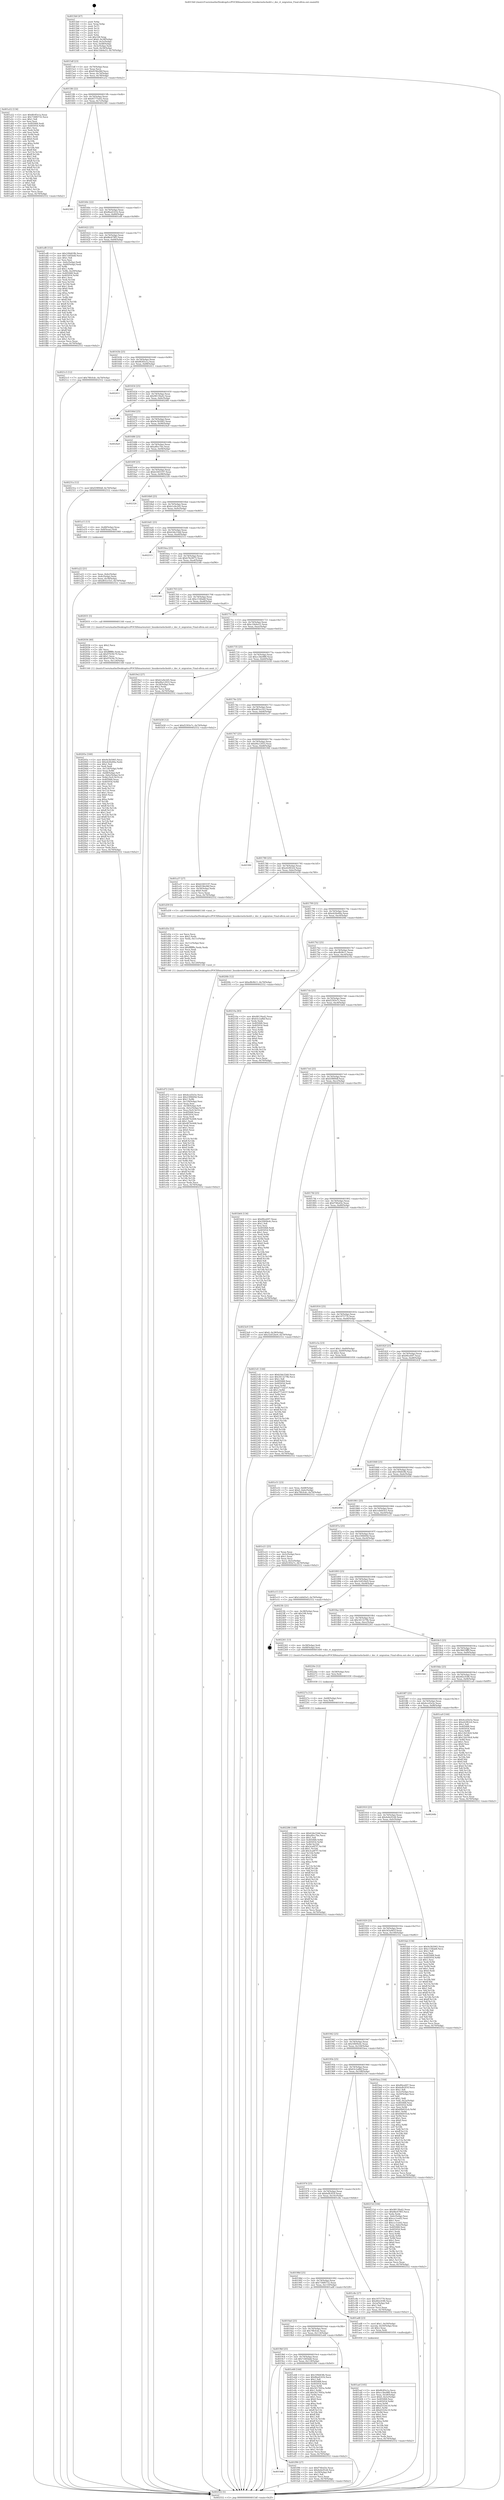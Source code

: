 digraph "0x4015b0" {
  label = "0x4015b0 (/mnt/c/Users/mathe/Desktop/tcc/POCII/binaries/extr_linuxkernelschedrt.c_dec_rt_migration_Final-ollvm.out::main(0))"
  labelloc = "t"
  node[shape=record]

  Entry [label="",width=0.3,height=0.3,shape=circle,fillcolor=black,style=filled]
  "0x4015df" [label="{
     0x4015df [23]\l
     | [instrs]\l
     &nbsp;&nbsp;0x4015df \<+3\>: mov -0x70(%rbp),%eax\l
     &nbsp;&nbsp;0x4015e2 \<+2\>: mov %eax,%ecx\l
     &nbsp;&nbsp;0x4015e4 \<+6\>: sub $0x8196e96f,%ecx\l
     &nbsp;&nbsp;0x4015ea \<+3\>: mov %eax,-0x74(%rbp)\l
     &nbsp;&nbsp;0x4015ed \<+3\>: mov %ecx,-0x78(%rbp)\l
     &nbsp;&nbsp;0x4015f0 \<+6\>: je 0000000000401a52 \<main+0x4a2\>\l
  }"]
  "0x401a52" [label="{
     0x401a52 [134]\l
     | [instrs]\l
     &nbsp;&nbsp;0x401a52 \<+5\>: mov $0x8fc85e1a,%eax\l
     &nbsp;&nbsp;0x401a57 \<+5\>: mov $0x73480732,%ecx\l
     &nbsp;&nbsp;0x401a5c \<+2\>: mov $0x1,%dl\l
     &nbsp;&nbsp;0x401a5e \<+2\>: xor %esi,%esi\l
     &nbsp;&nbsp;0x401a60 \<+7\>: mov 0x405068,%edi\l
     &nbsp;&nbsp;0x401a67 \<+8\>: mov 0x405054,%r8d\l
     &nbsp;&nbsp;0x401a6f \<+3\>: sub $0x1,%esi\l
     &nbsp;&nbsp;0x401a72 \<+3\>: mov %edi,%r9d\l
     &nbsp;&nbsp;0x401a75 \<+3\>: add %esi,%r9d\l
     &nbsp;&nbsp;0x401a78 \<+4\>: imul %r9d,%edi\l
     &nbsp;&nbsp;0x401a7c \<+3\>: and $0x1,%edi\l
     &nbsp;&nbsp;0x401a7f \<+3\>: cmp $0x0,%edi\l
     &nbsp;&nbsp;0x401a82 \<+4\>: sete %r10b\l
     &nbsp;&nbsp;0x401a86 \<+4\>: cmp $0xa,%r8d\l
     &nbsp;&nbsp;0x401a8a \<+4\>: setl %r11b\l
     &nbsp;&nbsp;0x401a8e \<+3\>: mov %r10b,%bl\l
     &nbsp;&nbsp;0x401a91 \<+3\>: xor $0xff,%bl\l
     &nbsp;&nbsp;0x401a94 \<+3\>: mov %r11b,%r14b\l
     &nbsp;&nbsp;0x401a97 \<+4\>: xor $0xff,%r14b\l
     &nbsp;&nbsp;0x401a9b \<+3\>: xor $0x1,%dl\l
     &nbsp;&nbsp;0x401a9e \<+3\>: mov %bl,%r15b\l
     &nbsp;&nbsp;0x401aa1 \<+4\>: and $0xff,%r15b\l
     &nbsp;&nbsp;0x401aa5 \<+3\>: and %dl,%r10b\l
     &nbsp;&nbsp;0x401aa8 \<+3\>: mov %r14b,%r12b\l
     &nbsp;&nbsp;0x401aab \<+4\>: and $0xff,%r12b\l
     &nbsp;&nbsp;0x401aaf \<+3\>: and %dl,%r11b\l
     &nbsp;&nbsp;0x401ab2 \<+3\>: or %r10b,%r15b\l
     &nbsp;&nbsp;0x401ab5 \<+3\>: or %r11b,%r12b\l
     &nbsp;&nbsp;0x401ab8 \<+3\>: xor %r12b,%r15b\l
     &nbsp;&nbsp;0x401abb \<+3\>: or %r14b,%bl\l
     &nbsp;&nbsp;0x401abe \<+3\>: xor $0xff,%bl\l
     &nbsp;&nbsp;0x401ac1 \<+3\>: or $0x1,%dl\l
     &nbsp;&nbsp;0x401ac4 \<+2\>: and %dl,%bl\l
     &nbsp;&nbsp;0x401ac6 \<+3\>: or %bl,%r15b\l
     &nbsp;&nbsp;0x401ac9 \<+4\>: test $0x1,%r15b\l
     &nbsp;&nbsp;0x401acd \<+3\>: cmovne %ecx,%eax\l
     &nbsp;&nbsp;0x401ad0 \<+3\>: mov %eax,-0x70(%rbp)\l
     &nbsp;&nbsp;0x401ad3 \<+5\>: jmp 0000000000402552 \<main+0xfa2\>\l
  }"]
  "0x4015f6" [label="{
     0x4015f6 [22]\l
     | [instrs]\l
     &nbsp;&nbsp;0x4015f6 \<+5\>: jmp 00000000004015fb \<main+0x4b\>\l
     &nbsp;&nbsp;0x4015fb \<+3\>: mov -0x74(%rbp),%eax\l
     &nbsp;&nbsp;0x4015fe \<+5\>: sub $0x85775e62,%eax\l
     &nbsp;&nbsp;0x401603 \<+3\>: mov %eax,-0x7c(%rbp)\l
     &nbsp;&nbsp;0x401606 \<+6\>: je 0000000000402385 \<main+0xdd5\>\l
  }"]
  Exit [label="",width=0.3,height=0.3,shape=circle,fillcolor=black,style=filled,peripheries=2]
  "0x402385" [label="{
     0x402385\l
  }", style=dashed]
  "0x40160c" [label="{
     0x40160c [22]\l
     | [instrs]\l
     &nbsp;&nbsp;0x40160c \<+5\>: jmp 0000000000401611 \<main+0x61\>\l
     &nbsp;&nbsp;0x401611 \<+3\>: mov -0x74(%rbp),%eax\l
     &nbsp;&nbsp;0x401614 \<+5\>: sub $0x8ba4161b,%eax\l
     &nbsp;&nbsp;0x401619 \<+3\>: mov %eax,-0x80(%rbp)\l
     &nbsp;&nbsp;0x40161c \<+6\>: je 0000000000401ef8 \<main+0x948\>\l
  }"]
  "0x402286" [label="{
     0x402286 [148]\l
     | [instrs]\l
     &nbsp;&nbsp;0x402286 \<+5\>: mov $0xb3de33dd,%eax\l
     &nbsp;&nbsp;0x40228b \<+5\>: mov $0xaf0cc7be,%ecx\l
     &nbsp;&nbsp;0x402290 \<+2\>: mov $0x1,%dl\l
     &nbsp;&nbsp;0x402292 \<+8\>: mov 0x405068,%r8d\l
     &nbsp;&nbsp;0x40229a \<+8\>: mov 0x405054,%r9d\l
     &nbsp;&nbsp;0x4022a2 \<+3\>: mov %r8d,%r10d\l
     &nbsp;&nbsp;0x4022a5 \<+7\>: sub $0x3ca0f7f7,%r10d\l
     &nbsp;&nbsp;0x4022ac \<+4\>: sub $0x1,%r10d\l
     &nbsp;&nbsp;0x4022b0 \<+7\>: add $0x3ca0f7f7,%r10d\l
     &nbsp;&nbsp;0x4022b7 \<+4\>: imul %r10d,%r8d\l
     &nbsp;&nbsp;0x4022bb \<+4\>: and $0x1,%r8d\l
     &nbsp;&nbsp;0x4022bf \<+4\>: cmp $0x0,%r8d\l
     &nbsp;&nbsp;0x4022c3 \<+4\>: sete %r11b\l
     &nbsp;&nbsp;0x4022c7 \<+4\>: cmp $0xa,%r9d\l
     &nbsp;&nbsp;0x4022cb \<+3\>: setl %bl\l
     &nbsp;&nbsp;0x4022ce \<+3\>: mov %r11b,%r14b\l
     &nbsp;&nbsp;0x4022d1 \<+4\>: xor $0xff,%r14b\l
     &nbsp;&nbsp;0x4022d5 \<+3\>: mov %bl,%r15b\l
     &nbsp;&nbsp;0x4022d8 \<+4\>: xor $0xff,%r15b\l
     &nbsp;&nbsp;0x4022dc \<+3\>: xor $0x0,%dl\l
     &nbsp;&nbsp;0x4022df \<+3\>: mov %r14b,%r12b\l
     &nbsp;&nbsp;0x4022e2 \<+4\>: and $0x0,%r12b\l
     &nbsp;&nbsp;0x4022e6 \<+3\>: and %dl,%r11b\l
     &nbsp;&nbsp;0x4022e9 \<+3\>: mov %r15b,%r13b\l
     &nbsp;&nbsp;0x4022ec \<+4\>: and $0x0,%r13b\l
     &nbsp;&nbsp;0x4022f0 \<+2\>: and %dl,%bl\l
     &nbsp;&nbsp;0x4022f2 \<+3\>: or %r11b,%r12b\l
     &nbsp;&nbsp;0x4022f5 \<+3\>: or %bl,%r13b\l
     &nbsp;&nbsp;0x4022f8 \<+3\>: xor %r13b,%r12b\l
     &nbsp;&nbsp;0x4022fb \<+3\>: or %r15b,%r14b\l
     &nbsp;&nbsp;0x4022fe \<+4\>: xor $0xff,%r14b\l
     &nbsp;&nbsp;0x402302 \<+3\>: or $0x0,%dl\l
     &nbsp;&nbsp;0x402305 \<+3\>: and %dl,%r14b\l
     &nbsp;&nbsp;0x402308 \<+3\>: or %r14b,%r12b\l
     &nbsp;&nbsp;0x40230b \<+4\>: test $0x1,%r12b\l
     &nbsp;&nbsp;0x40230f \<+3\>: cmovne %ecx,%eax\l
     &nbsp;&nbsp;0x402312 \<+3\>: mov %eax,-0x70(%rbp)\l
     &nbsp;&nbsp;0x402315 \<+5\>: jmp 0000000000402552 \<main+0xfa2\>\l
  }"]
  "0x401ef8" [label="{
     0x401ef8 [152]\l
     | [instrs]\l
     &nbsp;&nbsp;0x401ef8 \<+5\>: mov $0x109d43fb,%eax\l
     &nbsp;&nbsp;0x401efd \<+5\>: mov $0x7cfd5bdd,%ecx\l
     &nbsp;&nbsp;0x401f02 \<+2\>: mov $0x1,%dl\l
     &nbsp;&nbsp;0x401f04 \<+2\>: xor %esi,%esi\l
     &nbsp;&nbsp;0x401f06 \<+3\>: mov -0x6c(%rbp),%edi\l
     &nbsp;&nbsp;0x401f09 \<+3\>: cmp -0x60(%rbp),%edi\l
     &nbsp;&nbsp;0x401f0c \<+4\>: setl %r8b\l
     &nbsp;&nbsp;0x401f10 \<+4\>: and $0x1,%r8b\l
     &nbsp;&nbsp;0x401f14 \<+4\>: mov %r8b,-0x29(%rbp)\l
     &nbsp;&nbsp;0x401f18 \<+7\>: mov 0x405068,%edi\l
     &nbsp;&nbsp;0x401f1f \<+8\>: mov 0x405054,%r9d\l
     &nbsp;&nbsp;0x401f27 \<+3\>: sub $0x1,%esi\l
     &nbsp;&nbsp;0x401f2a \<+3\>: mov %edi,%r10d\l
     &nbsp;&nbsp;0x401f2d \<+3\>: add %esi,%r10d\l
     &nbsp;&nbsp;0x401f30 \<+4\>: imul %r10d,%edi\l
     &nbsp;&nbsp;0x401f34 \<+3\>: and $0x1,%edi\l
     &nbsp;&nbsp;0x401f37 \<+3\>: cmp $0x0,%edi\l
     &nbsp;&nbsp;0x401f3a \<+4\>: sete %r8b\l
     &nbsp;&nbsp;0x401f3e \<+4\>: cmp $0xa,%r9d\l
     &nbsp;&nbsp;0x401f42 \<+4\>: setl %r11b\l
     &nbsp;&nbsp;0x401f46 \<+3\>: mov %r8b,%bl\l
     &nbsp;&nbsp;0x401f49 \<+3\>: xor $0xff,%bl\l
     &nbsp;&nbsp;0x401f4c \<+3\>: mov %r11b,%r14b\l
     &nbsp;&nbsp;0x401f4f \<+4\>: xor $0xff,%r14b\l
     &nbsp;&nbsp;0x401f53 \<+3\>: xor $0x0,%dl\l
     &nbsp;&nbsp;0x401f56 \<+3\>: mov %bl,%r15b\l
     &nbsp;&nbsp;0x401f59 \<+4\>: and $0x0,%r15b\l
     &nbsp;&nbsp;0x401f5d \<+3\>: and %dl,%r8b\l
     &nbsp;&nbsp;0x401f60 \<+3\>: mov %r14b,%r12b\l
     &nbsp;&nbsp;0x401f63 \<+4\>: and $0x0,%r12b\l
     &nbsp;&nbsp;0x401f67 \<+3\>: and %dl,%r11b\l
     &nbsp;&nbsp;0x401f6a \<+3\>: or %r8b,%r15b\l
     &nbsp;&nbsp;0x401f6d \<+3\>: or %r11b,%r12b\l
     &nbsp;&nbsp;0x401f70 \<+3\>: xor %r12b,%r15b\l
     &nbsp;&nbsp;0x401f73 \<+3\>: or %r14b,%bl\l
     &nbsp;&nbsp;0x401f76 \<+3\>: xor $0xff,%bl\l
     &nbsp;&nbsp;0x401f79 \<+3\>: or $0x0,%dl\l
     &nbsp;&nbsp;0x401f7c \<+2\>: and %dl,%bl\l
     &nbsp;&nbsp;0x401f7e \<+3\>: or %bl,%r15b\l
     &nbsp;&nbsp;0x401f81 \<+4\>: test $0x1,%r15b\l
     &nbsp;&nbsp;0x401f85 \<+3\>: cmovne %ecx,%eax\l
     &nbsp;&nbsp;0x401f88 \<+3\>: mov %eax,-0x70(%rbp)\l
     &nbsp;&nbsp;0x401f8b \<+5\>: jmp 0000000000402552 \<main+0xfa2\>\l
  }"]
  "0x401622" [label="{
     0x401622 [25]\l
     | [instrs]\l
     &nbsp;&nbsp;0x401622 \<+5\>: jmp 0000000000401627 \<main+0x77\>\l
     &nbsp;&nbsp;0x401627 \<+3\>: mov -0x74(%rbp),%eax\l
     &nbsp;&nbsp;0x40162a \<+5\>: sub $0x8bc678f3,%eax\l
     &nbsp;&nbsp;0x40162f \<+6\>: mov %eax,-0x84(%rbp)\l
     &nbsp;&nbsp;0x401635 \<+6\>: je 00000000004021c5 \<main+0xc15\>\l
  }"]
  "0x40227a" [label="{
     0x40227a [12]\l
     | [instrs]\l
     &nbsp;&nbsp;0x40227a \<+4\>: mov -0x68(%rbp),%rsi\l
     &nbsp;&nbsp;0x40227e \<+3\>: mov %rsi,%rdi\l
     &nbsp;&nbsp;0x402281 \<+5\>: call 0000000000401030 \<free@plt\>\l
     | [calls]\l
     &nbsp;&nbsp;0x401030 \{1\} (unknown)\l
  }"]
  "0x4021c5" [label="{
     0x4021c5 [12]\l
     | [instrs]\l
     &nbsp;&nbsp;0x4021c5 \<+7\>: movl $0x78fcfcdc,-0x70(%rbp)\l
     &nbsp;&nbsp;0x4021cc \<+5\>: jmp 0000000000402552 \<main+0xfa2\>\l
  }"]
  "0x40163b" [label="{
     0x40163b [25]\l
     | [instrs]\l
     &nbsp;&nbsp;0x40163b \<+5\>: jmp 0000000000401640 \<main+0x90\>\l
     &nbsp;&nbsp;0x401640 \<+3\>: mov -0x74(%rbp),%eax\l
     &nbsp;&nbsp;0x401643 \<+5\>: sub $0x8fc85e1a,%eax\l
     &nbsp;&nbsp;0x401648 \<+6\>: mov %eax,-0x88(%rbp)\l
     &nbsp;&nbsp;0x40164e \<+6\>: je 0000000000402411 \<main+0xe61\>\l
  }"]
  "0x40226e" [label="{
     0x40226e [12]\l
     | [instrs]\l
     &nbsp;&nbsp;0x40226e \<+4\>: mov -0x58(%rbp),%rsi\l
     &nbsp;&nbsp;0x402272 \<+3\>: mov %rsi,%rdi\l
     &nbsp;&nbsp;0x402275 \<+5\>: call 0000000000401030 \<free@plt\>\l
     | [calls]\l
     &nbsp;&nbsp;0x401030 \{1\} (unknown)\l
  }"]
  "0x402411" [label="{
     0x402411\l
  }", style=dashed]
  "0x401654" [label="{
     0x401654 [25]\l
     | [instrs]\l
     &nbsp;&nbsp;0x401654 \<+5\>: jmp 0000000000401659 \<main+0xa9\>\l
     &nbsp;&nbsp;0x401659 \<+3\>: mov -0x74(%rbp),%eax\l
     &nbsp;&nbsp;0x40165c \<+5\>: sub $0x98139a42,%eax\l
     &nbsp;&nbsp;0x401661 \<+6\>: mov %eax,-0x8c(%rbp)\l
     &nbsp;&nbsp;0x401667 \<+6\>: je 00000000004024f6 \<main+0xf46\>\l
  }"]
  "0x40205e" [label="{
     0x40205e [160]\l
     | [instrs]\l
     &nbsp;&nbsp;0x40205e \<+5\>: mov $0x9e3b5065,%ecx\l
     &nbsp;&nbsp;0x402063 \<+5\>: mov $0xeb26e84a,%edx\l
     &nbsp;&nbsp;0x402068 \<+3\>: mov $0x1,%sil\l
     &nbsp;&nbsp;0x40206b \<+2\>: xor %edi,%edi\l
     &nbsp;&nbsp;0x40206d \<+7\>: mov -0x124(%rbp),%r8d\l
     &nbsp;&nbsp;0x402074 \<+4\>: imul %eax,%r8d\l
     &nbsp;&nbsp;0x402078 \<+4\>: mov -0x68(%rbp),%r9\l
     &nbsp;&nbsp;0x40207c \<+4\>: movslq -0x6c(%rbp),%r10\l
     &nbsp;&nbsp;0x402080 \<+4\>: mov %r8d,(%r9,%r10,4)\l
     &nbsp;&nbsp;0x402084 \<+7\>: mov 0x405068,%eax\l
     &nbsp;&nbsp;0x40208b \<+8\>: mov 0x405054,%r8d\l
     &nbsp;&nbsp;0x402093 \<+3\>: sub $0x1,%edi\l
     &nbsp;&nbsp;0x402096 \<+3\>: mov %eax,%r11d\l
     &nbsp;&nbsp;0x402099 \<+3\>: add %edi,%r11d\l
     &nbsp;&nbsp;0x40209c \<+4\>: imul %r11d,%eax\l
     &nbsp;&nbsp;0x4020a0 \<+3\>: and $0x1,%eax\l
     &nbsp;&nbsp;0x4020a3 \<+3\>: cmp $0x0,%eax\l
     &nbsp;&nbsp;0x4020a6 \<+3\>: sete %bl\l
     &nbsp;&nbsp;0x4020a9 \<+4\>: cmp $0xa,%r8d\l
     &nbsp;&nbsp;0x4020ad \<+4\>: setl %r14b\l
     &nbsp;&nbsp;0x4020b1 \<+3\>: mov %bl,%r15b\l
     &nbsp;&nbsp;0x4020b4 \<+4\>: xor $0xff,%r15b\l
     &nbsp;&nbsp;0x4020b8 \<+3\>: mov %r14b,%r12b\l
     &nbsp;&nbsp;0x4020bb \<+4\>: xor $0xff,%r12b\l
     &nbsp;&nbsp;0x4020bf \<+4\>: xor $0x1,%sil\l
     &nbsp;&nbsp;0x4020c3 \<+3\>: mov %r15b,%r13b\l
     &nbsp;&nbsp;0x4020c6 \<+4\>: and $0xff,%r13b\l
     &nbsp;&nbsp;0x4020ca \<+3\>: and %sil,%bl\l
     &nbsp;&nbsp;0x4020cd \<+3\>: mov %r12b,%al\l
     &nbsp;&nbsp;0x4020d0 \<+2\>: and $0xff,%al\l
     &nbsp;&nbsp;0x4020d2 \<+3\>: and %sil,%r14b\l
     &nbsp;&nbsp;0x4020d5 \<+3\>: or %bl,%r13b\l
     &nbsp;&nbsp;0x4020d8 \<+3\>: or %r14b,%al\l
     &nbsp;&nbsp;0x4020db \<+3\>: xor %al,%r13b\l
     &nbsp;&nbsp;0x4020de \<+3\>: or %r12b,%r15b\l
     &nbsp;&nbsp;0x4020e1 \<+4\>: xor $0xff,%r15b\l
     &nbsp;&nbsp;0x4020e5 \<+4\>: or $0x1,%sil\l
     &nbsp;&nbsp;0x4020e9 \<+3\>: and %sil,%r15b\l
     &nbsp;&nbsp;0x4020ec \<+3\>: or %r15b,%r13b\l
     &nbsp;&nbsp;0x4020ef \<+4\>: test $0x1,%r13b\l
     &nbsp;&nbsp;0x4020f3 \<+3\>: cmovne %edx,%ecx\l
     &nbsp;&nbsp;0x4020f6 \<+3\>: mov %ecx,-0x70(%rbp)\l
     &nbsp;&nbsp;0x4020f9 \<+5\>: jmp 0000000000402552 \<main+0xfa2\>\l
  }"]
  "0x4024f6" [label="{
     0x4024f6\l
  }", style=dashed]
  "0x40166d" [label="{
     0x40166d [25]\l
     | [instrs]\l
     &nbsp;&nbsp;0x40166d \<+5\>: jmp 0000000000401672 \<main+0xc2\>\l
     &nbsp;&nbsp;0x401672 \<+3\>: mov -0x74(%rbp),%eax\l
     &nbsp;&nbsp;0x401675 \<+5\>: sub $0x9e3b5065,%eax\l
     &nbsp;&nbsp;0x40167a \<+6\>: mov %eax,-0x90(%rbp)\l
     &nbsp;&nbsp;0x401680 \<+6\>: je 00000000004024a9 \<main+0xef9\>\l
  }"]
  "0x402036" [label="{
     0x402036 [40]\l
     | [instrs]\l
     &nbsp;&nbsp;0x402036 \<+5\>: mov $0x2,%ecx\l
     &nbsp;&nbsp;0x40203b \<+1\>: cltd\l
     &nbsp;&nbsp;0x40203c \<+2\>: idiv %ecx\l
     &nbsp;&nbsp;0x40203e \<+6\>: imul $0xfffffffe,%edx,%ecx\l
     &nbsp;&nbsp;0x402044 \<+6\>: sub $0x97639c79,%ecx\l
     &nbsp;&nbsp;0x40204a \<+3\>: add $0x1,%ecx\l
     &nbsp;&nbsp;0x40204d \<+6\>: add $0x97639c79,%ecx\l
     &nbsp;&nbsp;0x402053 \<+6\>: mov %ecx,-0x124(%rbp)\l
     &nbsp;&nbsp;0x402059 \<+5\>: call 0000000000401160 \<next_i\>\l
     | [calls]\l
     &nbsp;&nbsp;0x401160 \{1\} (/mnt/c/Users/mathe/Desktop/tcc/POCII/binaries/extr_linuxkernelschedrt.c_dec_rt_migration_Final-ollvm.out::next_i)\l
  }"]
  "0x4024a9" [label="{
     0x4024a9\l
  }", style=dashed]
  "0x401686" [label="{
     0x401686 [25]\l
     | [instrs]\l
     &nbsp;&nbsp;0x401686 \<+5\>: jmp 000000000040168b \<main+0xdb\>\l
     &nbsp;&nbsp;0x40168b \<+3\>: mov -0x74(%rbp),%eax\l
     &nbsp;&nbsp;0x40168e \<+5\>: sub $0xaf0cc7be,%eax\l
     &nbsp;&nbsp;0x401693 \<+6\>: mov %eax,-0x94(%rbp)\l
     &nbsp;&nbsp;0x401699 \<+6\>: je 000000000040231a \<main+0xd6a\>\l
  }"]
  "0x4019d8" [label="{
     0x4019d8\l
  }", style=dashed]
  "0x40231a" [label="{
     0x40231a [12]\l
     | [instrs]\l
     &nbsp;&nbsp;0x40231a \<+7\>: movl $0xf29f00df,-0x70(%rbp)\l
     &nbsp;&nbsp;0x402321 \<+5\>: jmp 0000000000402552 \<main+0xfa2\>\l
  }"]
  "0x40169f" [label="{
     0x40169f [25]\l
     | [instrs]\l
     &nbsp;&nbsp;0x40169f \<+5\>: jmp 00000000004016a4 \<main+0xf4\>\l
     &nbsp;&nbsp;0x4016a4 \<+3\>: mov -0x74(%rbp),%eax\l
     &nbsp;&nbsp;0x4016a7 \<+5\>: sub $0xb1603197,%eax\l
     &nbsp;&nbsp;0x4016ac \<+6\>: mov %eax,-0x98(%rbp)\l
     &nbsp;&nbsp;0x4016b2 \<+6\>: je 0000000000402326 \<main+0xd76\>\l
  }"]
  "0x401f90" [label="{
     0x401f90 [27]\l
     | [instrs]\l
     &nbsp;&nbsp;0x401f90 \<+5\>: mov $0xf74fed3e,%eax\l
     &nbsp;&nbsp;0x401f95 \<+5\>: mov $0x4e6e91d4,%ecx\l
     &nbsp;&nbsp;0x401f9a \<+3\>: mov -0x29(%rbp),%dl\l
     &nbsp;&nbsp;0x401f9d \<+3\>: test $0x1,%dl\l
     &nbsp;&nbsp;0x401fa0 \<+3\>: cmovne %ecx,%eax\l
     &nbsp;&nbsp;0x401fa3 \<+3\>: mov %eax,-0x70(%rbp)\l
     &nbsp;&nbsp;0x401fa6 \<+5\>: jmp 0000000000402552 \<main+0xfa2\>\l
  }"]
  "0x402326" [label="{
     0x402326\l
  }", style=dashed]
  "0x4016b8" [label="{
     0x4016b8 [25]\l
     | [instrs]\l
     &nbsp;&nbsp;0x4016b8 \<+5\>: jmp 00000000004016bd \<main+0x10d\>\l
     &nbsp;&nbsp;0x4016bd \<+3\>: mov -0x74(%rbp),%eax\l
     &nbsp;&nbsp;0x4016c0 \<+5\>: sub $0xb1a9e2d5,%eax\l
     &nbsp;&nbsp;0x4016c5 \<+6\>: mov %eax,-0x9c(%rbp)\l
     &nbsp;&nbsp;0x4016cb \<+6\>: je 0000000000401a15 \<main+0x465\>\l
  }"]
  "0x4019bf" [label="{
     0x4019bf [25]\l
     | [instrs]\l
     &nbsp;&nbsp;0x4019bf \<+5\>: jmp 00000000004019c4 \<main+0x414\>\l
     &nbsp;&nbsp;0x4019c4 \<+3\>: mov -0x74(%rbp),%eax\l
     &nbsp;&nbsp;0x4019c7 \<+5\>: sub $0x7cfd5bdd,%eax\l
     &nbsp;&nbsp;0x4019cc \<+6\>: mov %eax,-0x118(%rbp)\l
     &nbsp;&nbsp;0x4019d2 \<+6\>: je 0000000000401f90 \<main+0x9e0\>\l
  }"]
  "0x401a15" [label="{
     0x401a15 [13]\l
     | [instrs]\l
     &nbsp;&nbsp;0x401a15 \<+4\>: mov -0x48(%rbp),%rax\l
     &nbsp;&nbsp;0x401a19 \<+4\>: mov 0x8(%rax),%rdi\l
     &nbsp;&nbsp;0x401a1d \<+5\>: call 0000000000401060 \<atoi@plt\>\l
     | [calls]\l
     &nbsp;&nbsp;0x401060 \{1\} (unknown)\l
  }"]
  "0x4016d1" [label="{
     0x4016d1 [25]\l
     | [instrs]\l
     &nbsp;&nbsp;0x4016d1 \<+5\>: jmp 00000000004016d6 \<main+0x126\>\l
     &nbsp;&nbsp;0x4016d6 \<+3\>: mov -0x74(%rbp),%eax\l
     &nbsp;&nbsp;0x4016d9 \<+5\>: sub $0xb3de33dd,%eax\l
     &nbsp;&nbsp;0x4016de \<+6\>: mov %eax,-0xa0(%rbp)\l
     &nbsp;&nbsp;0x4016e4 \<+6\>: je 0000000000402515 \<main+0xf65\>\l
  }"]
  "0x401e68" [label="{
     0x401e68 [144]\l
     | [instrs]\l
     &nbsp;&nbsp;0x401e68 \<+5\>: mov $0x109d43fb,%eax\l
     &nbsp;&nbsp;0x401e6d \<+5\>: mov $0x8ba4161b,%ecx\l
     &nbsp;&nbsp;0x401e72 \<+2\>: mov $0x1,%dl\l
     &nbsp;&nbsp;0x401e74 \<+7\>: mov 0x405068,%esi\l
     &nbsp;&nbsp;0x401e7b \<+7\>: mov 0x405054,%edi\l
     &nbsp;&nbsp;0x401e82 \<+3\>: mov %esi,%r8d\l
     &nbsp;&nbsp;0x401e85 \<+7\>: sub $0x5617693a,%r8d\l
     &nbsp;&nbsp;0x401e8c \<+4\>: sub $0x1,%r8d\l
     &nbsp;&nbsp;0x401e90 \<+7\>: add $0x5617693a,%r8d\l
     &nbsp;&nbsp;0x401e97 \<+4\>: imul %r8d,%esi\l
     &nbsp;&nbsp;0x401e9b \<+3\>: and $0x1,%esi\l
     &nbsp;&nbsp;0x401e9e \<+3\>: cmp $0x0,%esi\l
     &nbsp;&nbsp;0x401ea1 \<+4\>: sete %r9b\l
     &nbsp;&nbsp;0x401ea5 \<+3\>: cmp $0xa,%edi\l
     &nbsp;&nbsp;0x401ea8 \<+4\>: setl %r10b\l
     &nbsp;&nbsp;0x401eac \<+3\>: mov %r9b,%r11b\l
     &nbsp;&nbsp;0x401eaf \<+4\>: xor $0xff,%r11b\l
     &nbsp;&nbsp;0x401eb3 \<+3\>: mov %r10b,%bl\l
     &nbsp;&nbsp;0x401eb6 \<+3\>: xor $0xff,%bl\l
     &nbsp;&nbsp;0x401eb9 \<+3\>: xor $0x1,%dl\l
     &nbsp;&nbsp;0x401ebc \<+3\>: mov %r11b,%r14b\l
     &nbsp;&nbsp;0x401ebf \<+4\>: and $0xff,%r14b\l
     &nbsp;&nbsp;0x401ec3 \<+3\>: and %dl,%r9b\l
     &nbsp;&nbsp;0x401ec6 \<+3\>: mov %bl,%r15b\l
     &nbsp;&nbsp;0x401ec9 \<+4\>: and $0xff,%r15b\l
     &nbsp;&nbsp;0x401ecd \<+3\>: and %dl,%r10b\l
     &nbsp;&nbsp;0x401ed0 \<+3\>: or %r9b,%r14b\l
     &nbsp;&nbsp;0x401ed3 \<+3\>: or %r10b,%r15b\l
     &nbsp;&nbsp;0x401ed6 \<+3\>: xor %r15b,%r14b\l
     &nbsp;&nbsp;0x401ed9 \<+3\>: or %bl,%r11b\l
     &nbsp;&nbsp;0x401edc \<+4\>: xor $0xff,%r11b\l
     &nbsp;&nbsp;0x401ee0 \<+3\>: or $0x1,%dl\l
     &nbsp;&nbsp;0x401ee3 \<+3\>: and %dl,%r11b\l
     &nbsp;&nbsp;0x401ee6 \<+3\>: or %r11b,%r14b\l
     &nbsp;&nbsp;0x401ee9 \<+4\>: test $0x1,%r14b\l
     &nbsp;&nbsp;0x401eed \<+3\>: cmovne %ecx,%eax\l
     &nbsp;&nbsp;0x401ef0 \<+3\>: mov %eax,-0x70(%rbp)\l
     &nbsp;&nbsp;0x401ef3 \<+5\>: jmp 0000000000402552 \<main+0xfa2\>\l
  }"]
  "0x402515" [label="{
     0x402515\l
  }", style=dashed]
  "0x4016ea" [label="{
     0x4016ea [25]\l
     | [instrs]\l
     &nbsp;&nbsp;0x4016ea \<+5\>: jmp 00000000004016ef \<main+0x13f\>\l
     &nbsp;&nbsp;0x4016ef \<+3\>: mov -0x74(%rbp),%eax\l
     &nbsp;&nbsp;0x4016f2 \<+5\>: sub $0xb76c0675,%eax\l
     &nbsp;&nbsp;0x4016f7 \<+6\>: mov %eax,-0xa4(%rbp)\l
     &nbsp;&nbsp;0x4016fd \<+6\>: je 0000000000402546 \<main+0xf96\>\l
  }"]
  "0x401e51" [label="{
     0x401e51 [23]\l
     | [instrs]\l
     &nbsp;&nbsp;0x401e51 \<+4\>: mov %rax,-0x68(%rbp)\l
     &nbsp;&nbsp;0x401e55 \<+7\>: movl $0x0,-0x6c(%rbp)\l
     &nbsp;&nbsp;0x401e5c \<+7\>: movl $0x78fcfcdc,-0x70(%rbp)\l
     &nbsp;&nbsp;0x401e63 \<+5\>: jmp 0000000000402552 \<main+0xfa2\>\l
  }"]
  "0x402546" [label="{
     0x402546\l
  }", style=dashed]
  "0x401703" [label="{
     0x401703 [25]\l
     | [instrs]\l
     &nbsp;&nbsp;0x401703 \<+5\>: jmp 0000000000401708 \<main+0x158\>\l
     &nbsp;&nbsp;0x401708 \<+3\>: mov -0x74(%rbp),%eax\l
     &nbsp;&nbsp;0x40170b \<+5\>: sub $0xc154fab8,%eax\l
     &nbsp;&nbsp;0x401710 \<+6\>: mov %eax,-0xa8(%rbp)\l
     &nbsp;&nbsp;0x401716 \<+6\>: je 0000000000402031 \<main+0xa81\>\l
  }"]
  "0x401d72" [label="{
     0x401d72 [163]\l
     | [instrs]\l
     &nbsp;&nbsp;0x401d72 \<+5\>: mov $0x4ccd3e5e,%ecx\l
     &nbsp;&nbsp;0x401d77 \<+5\>: mov $0x23f4669d,%edx\l
     &nbsp;&nbsp;0x401d7c \<+3\>: mov $0x1,%r8b\l
     &nbsp;&nbsp;0x401d7f \<+6\>: mov -0x120(%rbp),%esi\l
     &nbsp;&nbsp;0x401d85 \<+3\>: imul %eax,%esi\l
     &nbsp;&nbsp;0x401d88 \<+4\>: mov -0x58(%rbp),%r9\l
     &nbsp;&nbsp;0x401d8c \<+4\>: movslq -0x5c(%rbp),%r10\l
     &nbsp;&nbsp;0x401d90 \<+4\>: mov %esi,(%r9,%r10,4)\l
     &nbsp;&nbsp;0x401d94 \<+7\>: mov 0x405068,%eax\l
     &nbsp;&nbsp;0x401d9b \<+7\>: mov 0x405054,%esi\l
     &nbsp;&nbsp;0x401da2 \<+2\>: mov %eax,%edi\l
     &nbsp;&nbsp;0x401da4 \<+6\>: sub $0x4874c608,%edi\l
     &nbsp;&nbsp;0x401daa \<+3\>: sub $0x1,%edi\l
     &nbsp;&nbsp;0x401dad \<+6\>: add $0x4874c608,%edi\l
     &nbsp;&nbsp;0x401db3 \<+3\>: imul %edi,%eax\l
     &nbsp;&nbsp;0x401db6 \<+3\>: and $0x1,%eax\l
     &nbsp;&nbsp;0x401db9 \<+3\>: cmp $0x0,%eax\l
     &nbsp;&nbsp;0x401dbc \<+4\>: sete %r11b\l
     &nbsp;&nbsp;0x401dc0 \<+3\>: cmp $0xa,%esi\l
     &nbsp;&nbsp;0x401dc3 \<+3\>: setl %bl\l
     &nbsp;&nbsp;0x401dc6 \<+3\>: mov %r11b,%r14b\l
     &nbsp;&nbsp;0x401dc9 \<+4\>: xor $0xff,%r14b\l
     &nbsp;&nbsp;0x401dcd \<+3\>: mov %bl,%r15b\l
     &nbsp;&nbsp;0x401dd0 \<+4\>: xor $0xff,%r15b\l
     &nbsp;&nbsp;0x401dd4 \<+4\>: xor $0x0,%r8b\l
     &nbsp;&nbsp;0x401dd8 \<+3\>: mov %r14b,%r12b\l
     &nbsp;&nbsp;0x401ddb \<+4\>: and $0x0,%r12b\l
     &nbsp;&nbsp;0x401ddf \<+3\>: and %r8b,%r11b\l
     &nbsp;&nbsp;0x401de2 \<+3\>: mov %r15b,%r13b\l
     &nbsp;&nbsp;0x401de5 \<+4\>: and $0x0,%r13b\l
     &nbsp;&nbsp;0x401de9 \<+3\>: and %r8b,%bl\l
     &nbsp;&nbsp;0x401dec \<+3\>: or %r11b,%r12b\l
     &nbsp;&nbsp;0x401def \<+3\>: or %bl,%r13b\l
     &nbsp;&nbsp;0x401df2 \<+3\>: xor %r13b,%r12b\l
     &nbsp;&nbsp;0x401df5 \<+3\>: or %r15b,%r14b\l
     &nbsp;&nbsp;0x401df8 \<+4\>: xor $0xff,%r14b\l
     &nbsp;&nbsp;0x401dfc \<+4\>: or $0x0,%r8b\l
     &nbsp;&nbsp;0x401e00 \<+3\>: and %r8b,%r14b\l
     &nbsp;&nbsp;0x401e03 \<+3\>: or %r14b,%r12b\l
     &nbsp;&nbsp;0x401e06 \<+4\>: test $0x1,%r12b\l
     &nbsp;&nbsp;0x401e0a \<+3\>: cmovne %edx,%ecx\l
     &nbsp;&nbsp;0x401e0d \<+3\>: mov %ecx,-0x70(%rbp)\l
     &nbsp;&nbsp;0x401e10 \<+5\>: jmp 0000000000402552 \<main+0xfa2\>\l
  }"]
  "0x402031" [label="{
     0x402031 [5]\l
     | [instrs]\l
     &nbsp;&nbsp;0x402031 \<+5\>: call 0000000000401160 \<next_i\>\l
     | [calls]\l
     &nbsp;&nbsp;0x401160 \{1\} (/mnt/c/Users/mathe/Desktop/tcc/POCII/binaries/extr_linuxkernelschedrt.c_dec_rt_migration_Final-ollvm.out::next_i)\l
  }"]
  "0x40171c" [label="{
     0x40171c [25]\l
     | [instrs]\l
     &nbsp;&nbsp;0x40171c \<+5\>: jmp 0000000000401721 \<main+0x171\>\l
     &nbsp;&nbsp;0x401721 \<+3\>: mov -0x74(%rbp),%eax\l
     &nbsp;&nbsp;0x401724 \<+5\>: sub $0xc1bb4a55,%eax\l
     &nbsp;&nbsp;0x401729 \<+6\>: mov %eax,-0xac(%rbp)\l
     &nbsp;&nbsp;0x40172f \<+6\>: je 00000000004019e2 \<main+0x432\>\l
  }"]
  "0x401d3e" [label="{
     0x401d3e [52]\l
     | [instrs]\l
     &nbsp;&nbsp;0x401d3e \<+2\>: xor %ecx,%ecx\l
     &nbsp;&nbsp;0x401d40 \<+5\>: mov $0x2,%edx\l
     &nbsp;&nbsp;0x401d45 \<+6\>: mov %edx,-0x11c(%rbp)\l
     &nbsp;&nbsp;0x401d4b \<+1\>: cltd\l
     &nbsp;&nbsp;0x401d4c \<+6\>: mov -0x11c(%rbp),%esi\l
     &nbsp;&nbsp;0x401d52 \<+2\>: idiv %esi\l
     &nbsp;&nbsp;0x401d54 \<+6\>: imul $0xfffffffe,%edx,%edx\l
     &nbsp;&nbsp;0x401d5a \<+2\>: mov %ecx,%edi\l
     &nbsp;&nbsp;0x401d5c \<+2\>: sub %edx,%edi\l
     &nbsp;&nbsp;0x401d5e \<+2\>: mov %ecx,%edx\l
     &nbsp;&nbsp;0x401d60 \<+3\>: sub $0x1,%edx\l
     &nbsp;&nbsp;0x401d63 \<+2\>: add %edx,%edi\l
     &nbsp;&nbsp;0x401d65 \<+2\>: sub %edi,%ecx\l
     &nbsp;&nbsp;0x401d67 \<+6\>: mov %ecx,-0x120(%rbp)\l
     &nbsp;&nbsp;0x401d6d \<+5\>: call 0000000000401160 \<next_i\>\l
     | [calls]\l
     &nbsp;&nbsp;0x401160 \{1\} (/mnt/c/Users/mathe/Desktop/tcc/POCII/binaries/extr_linuxkernelschedrt.c_dec_rt_migration_Final-ollvm.out::next_i)\l
  }"]
  "0x4019e2" [label="{
     0x4019e2 [27]\l
     | [instrs]\l
     &nbsp;&nbsp;0x4019e2 \<+5\>: mov $0xb1a9e2d5,%eax\l
     &nbsp;&nbsp;0x4019e7 \<+5\>: mov $0xd9a12933,%ecx\l
     &nbsp;&nbsp;0x4019ec \<+3\>: mov -0x34(%rbp),%edx\l
     &nbsp;&nbsp;0x4019ef \<+3\>: cmp $0x2,%edx\l
     &nbsp;&nbsp;0x4019f2 \<+3\>: cmovne %ecx,%eax\l
     &nbsp;&nbsp;0x4019f5 \<+3\>: mov %eax,-0x70(%rbp)\l
     &nbsp;&nbsp;0x4019f8 \<+5\>: jmp 0000000000402552 \<main+0xfa2\>\l
  }"]
  "0x401735" [label="{
     0x401735 [25]\l
     | [instrs]\l
     &nbsp;&nbsp;0x401735 \<+5\>: jmp 000000000040173a \<main+0x18a\>\l
     &nbsp;&nbsp;0x40173a \<+3\>: mov -0x74(%rbp),%eax\l
     &nbsp;&nbsp;0x40173d \<+5\>: sub $0xcc3be988,%eax\l
     &nbsp;&nbsp;0x401742 \<+6\>: mov %eax,-0xb0(%rbp)\l
     &nbsp;&nbsp;0x401748 \<+6\>: je 0000000000401b58 \<main+0x5a8\>\l
  }"]
  "0x402552" [label="{
     0x402552 [5]\l
     | [instrs]\l
     &nbsp;&nbsp;0x402552 \<+5\>: jmp 00000000004015df \<main+0x2f\>\l
  }"]
  "0x4015b0" [label="{
     0x4015b0 [47]\l
     | [instrs]\l
     &nbsp;&nbsp;0x4015b0 \<+1\>: push %rbp\l
     &nbsp;&nbsp;0x4015b1 \<+3\>: mov %rsp,%rbp\l
     &nbsp;&nbsp;0x4015b4 \<+2\>: push %r15\l
     &nbsp;&nbsp;0x4015b6 \<+2\>: push %r14\l
     &nbsp;&nbsp;0x4015b8 \<+2\>: push %r13\l
     &nbsp;&nbsp;0x4015ba \<+2\>: push %r12\l
     &nbsp;&nbsp;0x4015bc \<+1\>: push %rbx\l
     &nbsp;&nbsp;0x4015bd \<+7\>: sub $0x108,%rsp\l
     &nbsp;&nbsp;0x4015c4 \<+7\>: movl $0x0,-0x38(%rbp)\l
     &nbsp;&nbsp;0x4015cb \<+3\>: mov %edi,-0x3c(%rbp)\l
     &nbsp;&nbsp;0x4015ce \<+4\>: mov %rsi,-0x48(%rbp)\l
     &nbsp;&nbsp;0x4015d2 \<+3\>: mov -0x3c(%rbp),%edi\l
     &nbsp;&nbsp;0x4015d5 \<+3\>: mov %edi,-0x34(%rbp)\l
     &nbsp;&nbsp;0x4015d8 \<+7\>: movl $0xc1bb4a55,-0x70(%rbp)\l
  }"]
  "0x401a22" [label="{
     0x401a22 [21]\l
     | [instrs]\l
     &nbsp;&nbsp;0x401a22 \<+3\>: mov %eax,-0x4c(%rbp)\l
     &nbsp;&nbsp;0x401a25 \<+3\>: mov -0x4c(%rbp),%eax\l
     &nbsp;&nbsp;0x401a28 \<+3\>: mov %eax,-0x30(%rbp)\l
     &nbsp;&nbsp;0x401a2b \<+7\>: movl $0xd83ce1b3,-0x70(%rbp)\l
     &nbsp;&nbsp;0x401a32 \<+5\>: jmp 0000000000402552 \<main+0xfa2\>\l
  }"]
  "0x401aef" [label="{
     0x401aef [105]\l
     | [instrs]\l
     &nbsp;&nbsp;0x401aef \<+5\>: mov $0x8fc85e1a,%ecx\l
     &nbsp;&nbsp;0x401af4 \<+5\>: mov $0xcc3be988,%edx\l
     &nbsp;&nbsp;0x401af9 \<+4\>: mov %rax,-0x58(%rbp)\l
     &nbsp;&nbsp;0x401afd \<+7\>: movl $0x0,-0x5c(%rbp)\l
     &nbsp;&nbsp;0x401b04 \<+7\>: mov 0x405068,%esi\l
     &nbsp;&nbsp;0x401b0b \<+8\>: mov 0x405054,%r8d\l
     &nbsp;&nbsp;0x401b13 \<+3\>: mov %esi,%r9d\l
     &nbsp;&nbsp;0x401b16 \<+7\>: add $0xd3324c10,%r9d\l
     &nbsp;&nbsp;0x401b1d \<+4\>: sub $0x1,%r9d\l
     &nbsp;&nbsp;0x401b21 \<+7\>: sub $0xd3324c10,%r9d\l
     &nbsp;&nbsp;0x401b28 \<+4\>: imul %r9d,%esi\l
     &nbsp;&nbsp;0x401b2c \<+3\>: and $0x1,%esi\l
     &nbsp;&nbsp;0x401b2f \<+3\>: cmp $0x0,%esi\l
     &nbsp;&nbsp;0x401b32 \<+4\>: sete %r10b\l
     &nbsp;&nbsp;0x401b36 \<+4\>: cmp $0xa,%r8d\l
     &nbsp;&nbsp;0x401b3a \<+4\>: setl %r11b\l
     &nbsp;&nbsp;0x401b3e \<+3\>: mov %r10b,%bl\l
     &nbsp;&nbsp;0x401b41 \<+3\>: and %r11b,%bl\l
     &nbsp;&nbsp;0x401b44 \<+3\>: xor %r11b,%r10b\l
     &nbsp;&nbsp;0x401b47 \<+3\>: or %r10b,%bl\l
     &nbsp;&nbsp;0x401b4a \<+3\>: test $0x1,%bl\l
     &nbsp;&nbsp;0x401b4d \<+3\>: cmovne %edx,%ecx\l
     &nbsp;&nbsp;0x401b50 \<+3\>: mov %ecx,-0x70(%rbp)\l
     &nbsp;&nbsp;0x401b53 \<+5\>: jmp 0000000000402552 \<main+0xfa2\>\l
  }"]
  "0x401b58" [label="{
     0x401b58 [12]\l
     | [instrs]\l
     &nbsp;&nbsp;0x401b58 \<+7\>: movl $0xf2393e7c,-0x70(%rbp)\l
     &nbsp;&nbsp;0x401b5f \<+5\>: jmp 0000000000402552 \<main+0xfa2\>\l
  }"]
  "0x40174e" [label="{
     0x40174e [25]\l
     | [instrs]\l
     &nbsp;&nbsp;0x40174e \<+5\>: jmp 0000000000401753 \<main+0x1a3\>\l
     &nbsp;&nbsp;0x401753 \<+3\>: mov -0x74(%rbp),%eax\l
     &nbsp;&nbsp;0x401756 \<+5\>: sub $0xd83ce1b3,%eax\l
     &nbsp;&nbsp;0x40175b \<+6\>: mov %eax,-0xb4(%rbp)\l
     &nbsp;&nbsp;0x401761 \<+6\>: je 0000000000401a37 \<main+0x487\>\l
  }"]
  "0x4019a6" [label="{
     0x4019a6 [25]\l
     | [instrs]\l
     &nbsp;&nbsp;0x4019a6 \<+5\>: jmp 00000000004019ab \<main+0x3fb\>\l
     &nbsp;&nbsp;0x4019ab \<+3\>: mov -0x74(%rbp),%eax\l
     &nbsp;&nbsp;0x4019ae \<+5\>: sub $0x78fcfcdc,%eax\l
     &nbsp;&nbsp;0x4019b3 \<+6\>: mov %eax,-0x114(%rbp)\l
     &nbsp;&nbsp;0x4019b9 \<+6\>: je 0000000000401e68 \<main+0x8b8\>\l
  }"]
  "0x401a37" [label="{
     0x401a37 [27]\l
     | [instrs]\l
     &nbsp;&nbsp;0x401a37 \<+5\>: mov $0xb1603197,%eax\l
     &nbsp;&nbsp;0x401a3c \<+5\>: mov $0x8196e96f,%ecx\l
     &nbsp;&nbsp;0x401a41 \<+3\>: mov -0x30(%rbp),%edx\l
     &nbsp;&nbsp;0x401a44 \<+3\>: cmp $0x0,%edx\l
     &nbsp;&nbsp;0x401a47 \<+3\>: cmove %ecx,%eax\l
     &nbsp;&nbsp;0x401a4a \<+3\>: mov %eax,-0x70(%rbp)\l
     &nbsp;&nbsp;0x401a4d \<+5\>: jmp 0000000000402552 \<main+0xfa2\>\l
  }"]
  "0x401767" [label="{
     0x401767 [25]\l
     | [instrs]\l
     &nbsp;&nbsp;0x401767 \<+5\>: jmp 000000000040176c \<main+0x1bc\>\l
     &nbsp;&nbsp;0x40176c \<+3\>: mov -0x74(%rbp),%eax\l
     &nbsp;&nbsp;0x40176f \<+5\>: sub $0xd9a12933,%eax\l
     &nbsp;&nbsp;0x401774 \<+6\>: mov %eax,-0xb8(%rbp)\l
     &nbsp;&nbsp;0x40177a \<+6\>: je 00000000004019fd \<main+0x44d\>\l
  }"]
  "0x401ad8" [label="{
     0x401ad8 [23]\l
     | [instrs]\l
     &nbsp;&nbsp;0x401ad8 \<+7\>: movl $0x1,-0x50(%rbp)\l
     &nbsp;&nbsp;0x401adf \<+4\>: movslq -0x50(%rbp),%rax\l
     &nbsp;&nbsp;0x401ae3 \<+4\>: shl $0x2,%rax\l
     &nbsp;&nbsp;0x401ae7 \<+3\>: mov %rax,%rdi\l
     &nbsp;&nbsp;0x401aea \<+5\>: call 0000000000401050 \<malloc@plt\>\l
     | [calls]\l
     &nbsp;&nbsp;0x401050 \{1\} (unknown)\l
  }"]
  "0x4019fd" [label="{
     0x4019fd\l
  }", style=dashed]
  "0x401780" [label="{
     0x401780 [25]\l
     | [instrs]\l
     &nbsp;&nbsp;0x401780 \<+5\>: jmp 0000000000401785 \<main+0x1d5\>\l
     &nbsp;&nbsp;0x401785 \<+3\>: mov -0x74(%rbp),%eax\l
     &nbsp;&nbsp;0x401788 \<+5\>: sub $0xe62f63c6,%eax\l
     &nbsp;&nbsp;0x40178d \<+6\>: mov %eax,-0xbc(%rbp)\l
     &nbsp;&nbsp;0x401793 \<+6\>: je 0000000000401d39 \<main+0x789\>\l
  }"]
  "0x40198d" [label="{
     0x40198d [25]\l
     | [instrs]\l
     &nbsp;&nbsp;0x40198d \<+5\>: jmp 0000000000401992 \<main+0x3e2\>\l
     &nbsp;&nbsp;0x401992 \<+3\>: mov -0x74(%rbp),%eax\l
     &nbsp;&nbsp;0x401995 \<+5\>: sub $0x73480732,%eax\l
     &nbsp;&nbsp;0x40199a \<+6\>: mov %eax,-0x110(%rbp)\l
     &nbsp;&nbsp;0x4019a0 \<+6\>: je 0000000000401ad8 \<main+0x528\>\l
  }"]
  "0x401d39" [label="{
     0x401d39 [5]\l
     | [instrs]\l
     &nbsp;&nbsp;0x401d39 \<+5\>: call 0000000000401160 \<next_i\>\l
     | [calls]\l
     &nbsp;&nbsp;0x401160 \{1\} (/mnt/c/Users/mathe/Desktop/tcc/POCII/binaries/extr_linuxkernelschedrt.c_dec_rt_migration_Final-ollvm.out::next_i)\l
  }"]
  "0x401799" [label="{
     0x401799 [25]\l
     | [instrs]\l
     &nbsp;&nbsp;0x401799 \<+5\>: jmp 000000000040179e \<main+0x1ee\>\l
     &nbsp;&nbsp;0x40179e \<+3\>: mov -0x74(%rbp),%eax\l
     &nbsp;&nbsp;0x4017a1 \<+5\>: sub $0xeb26e84a,%eax\l
     &nbsp;&nbsp;0x4017a6 \<+6\>: mov %eax,-0xc0(%rbp)\l
     &nbsp;&nbsp;0x4017ac \<+6\>: je 00000000004020fe \<main+0xb4e\>\l
  }"]
  "0x401c8e" [label="{
     0x401c8e [27]\l
     | [instrs]\l
     &nbsp;&nbsp;0x401c8e \<+5\>: mov $0x1975770,%eax\l
     &nbsp;&nbsp;0x401c93 \<+5\>: mov $0x482c03f6,%ecx\l
     &nbsp;&nbsp;0x401c98 \<+3\>: mov -0x2a(%rbp),%dl\l
     &nbsp;&nbsp;0x401c9b \<+3\>: test $0x1,%dl\l
     &nbsp;&nbsp;0x401c9e \<+3\>: cmovne %ecx,%eax\l
     &nbsp;&nbsp;0x401ca1 \<+3\>: mov %eax,-0x70(%rbp)\l
     &nbsp;&nbsp;0x401ca4 \<+5\>: jmp 0000000000402552 \<main+0xfa2\>\l
  }"]
  "0x4020fe" [label="{
     0x4020fe [12]\l
     | [instrs]\l
     &nbsp;&nbsp;0x4020fe \<+7\>: movl $0xeffe9b11,-0x70(%rbp)\l
     &nbsp;&nbsp;0x402105 \<+5\>: jmp 0000000000402552 \<main+0xfa2\>\l
  }"]
  "0x4017b2" [label="{
     0x4017b2 [25]\l
     | [instrs]\l
     &nbsp;&nbsp;0x4017b2 \<+5\>: jmp 00000000004017b7 \<main+0x207\>\l
     &nbsp;&nbsp;0x4017b7 \<+3\>: mov -0x74(%rbp),%eax\l
     &nbsp;&nbsp;0x4017ba \<+5\>: sub $0xeffe9b11,%eax\l
     &nbsp;&nbsp;0x4017bf \<+6\>: mov %eax,-0xc4(%rbp)\l
     &nbsp;&nbsp;0x4017c5 \<+6\>: je 000000000040210a \<main+0xb5a\>\l
  }"]
  "0x401974" [label="{
     0x401974 [25]\l
     | [instrs]\l
     &nbsp;&nbsp;0x401974 \<+5\>: jmp 0000000000401979 \<main+0x3c9\>\l
     &nbsp;&nbsp;0x401979 \<+3\>: mov -0x74(%rbp),%eax\l
     &nbsp;&nbsp;0x40197c \<+5\>: sub $0x6efb3f18,%eax\l
     &nbsp;&nbsp;0x401981 \<+6\>: mov %eax,-0x10c(%rbp)\l
     &nbsp;&nbsp;0x401987 \<+6\>: je 0000000000401c8e \<main+0x6de\>\l
  }"]
  "0x40210a" [label="{
     0x40210a [83]\l
     | [instrs]\l
     &nbsp;&nbsp;0x40210a \<+5\>: mov $0x98139a42,%eax\l
     &nbsp;&nbsp;0x40210f \<+5\>: mov $0x63c2a8bf,%ecx\l
     &nbsp;&nbsp;0x402114 \<+2\>: xor %edx,%edx\l
     &nbsp;&nbsp;0x402116 \<+7\>: mov 0x405068,%esi\l
     &nbsp;&nbsp;0x40211d \<+7\>: mov 0x405054,%edi\l
     &nbsp;&nbsp;0x402124 \<+3\>: sub $0x1,%edx\l
     &nbsp;&nbsp;0x402127 \<+3\>: mov %esi,%r8d\l
     &nbsp;&nbsp;0x40212a \<+3\>: add %edx,%r8d\l
     &nbsp;&nbsp;0x40212d \<+4\>: imul %r8d,%esi\l
     &nbsp;&nbsp;0x402131 \<+3\>: and $0x1,%esi\l
     &nbsp;&nbsp;0x402134 \<+3\>: cmp $0x0,%esi\l
     &nbsp;&nbsp;0x402137 \<+4\>: sete %r9b\l
     &nbsp;&nbsp;0x40213b \<+3\>: cmp $0xa,%edi\l
     &nbsp;&nbsp;0x40213e \<+4\>: setl %r10b\l
     &nbsp;&nbsp;0x402142 \<+3\>: mov %r9b,%r11b\l
     &nbsp;&nbsp;0x402145 \<+3\>: and %r10b,%r11b\l
     &nbsp;&nbsp;0x402148 \<+3\>: xor %r10b,%r9b\l
     &nbsp;&nbsp;0x40214b \<+3\>: or %r9b,%r11b\l
     &nbsp;&nbsp;0x40214e \<+4\>: test $0x1,%r11b\l
     &nbsp;&nbsp;0x402152 \<+3\>: cmovne %ecx,%eax\l
     &nbsp;&nbsp;0x402155 \<+3\>: mov %eax,-0x70(%rbp)\l
     &nbsp;&nbsp;0x402158 \<+5\>: jmp 0000000000402552 \<main+0xfa2\>\l
  }"]
  "0x4017cb" [label="{
     0x4017cb [25]\l
     | [instrs]\l
     &nbsp;&nbsp;0x4017cb \<+5\>: jmp 00000000004017d0 \<main+0x220\>\l
     &nbsp;&nbsp;0x4017d0 \<+3\>: mov -0x74(%rbp),%eax\l
     &nbsp;&nbsp;0x4017d3 \<+5\>: sub $0xf2393e7c,%eax\l
     &nbsp;&nbsp;0x4017d8 \<+6\>: mov %eax,-0xc8(%rbp)\l
     &nbsp;&nbsp;0x4017de \<+6\>: je 0000000000401b64 \<main+0x5b4\>\l
  }"]
  "0x40215d" [label="{
     0x40215d [104]\l
     | [instrs]\l
     &nbsp;&nbsp;0x40215d \<+5\>: mov $0x98139a42,%eax\l
     &nbsp;&nbsp;0x402162 \<+5\>: mov $0x8bc678f3,%ecx\l
     &nbsp;&nbsp;0x402167 \<+2\>: xor %edx,%edx\l
     &nbsp;&nbsp;0x402169 \<+3\>: mov -0x6c(%rbp),%esi\l
     &nbsp;&nbsp;0x40216c \<+6\>: add $0xccc1ee62,%esi\l
     &nbsp;&nbsp;0x402172 \<+3\>: add $0x1,%esi\l
     &nbsp;&nbsp;0x402175 \<+6\>: sub $0xccc1ee62,%esi\l
     &nbsp;&nbsp;0x40217b \<+3\>: mov %esi,-0x6c(%rbp)\l
     &nbsp;&nbsp;0x40217e \<+7\>: mov 0x405068,%esi\l
     &nbsp;&nbsp;0x402185 \<+7\>: mov 0x405054,%edi\l
     &nbsp;&nbsp;0x40218c \<+3\>: sub $0x1,%edx\l
     &nbsp;&nbsp;0x40218f \<+3\>: mov %esi,%r8d\l
     &nbsp;&nbsp;0x402192 \<+3\>: add %edx,%r8d\l
     &nbsp;&nbsp;0x402195 \<+4\>: imul %r8d,%esi\l
     &nbsp;&nbsp;0x402199 \<+3\>: and $0x1,%esi\l
     &nbsp;&nbsp;0x40219c \<+3\>: cmp $0x0,%esi\l
     &nbsp;&nbsp;0x40219f \<+4\>: sete %r9b\l
     &nbsp;&nbsp;0x4021a3 \<+3\>: cmp $0xa,%edi\l
     &nbsp;&nbsp;0x4021a6 \<+4\>: setl %r10b\l
     &nbsp;&nbsp;0x4021aa \<+3\>: mov %r9b,%r11b\l
     &nbsp;&nbsp;0x4021ad \<+3\>: and %r10b,%r11b\l
     &nbsp;&nbsp;0x4021b0 \<+3\>: xor %r10b,%r9b\l
     &nbsp;&nbsp;0x4021b3 \<+3\>: or %r9b,%r11b\l
     &nbsp;&nbsp;0x4021b6 \<+4\>: test $0x1,%r11b\l
     &nbsp;&nbsp;0x4021ba \<+3\>: cmovne %ecx,%eax\l
     &nbsp;&nbsp;0x4021bd \<+3\>: mov %eax,-0x70(%rbp)\l
     &nbsp;&nbsp;0x4021c0 \<+5\>: jmp 0000000000402552 \<main+0xfa2\>\l
  }"]
  "0x401b64" [label="{
     0x401b64 [134]\l
     | [instrs]\l
     &nbsp;&nbsp;0x401b64 \<+5\>: mov $0x89ce697,%eax\l
     &nbsp;&nbsp;0x401b69 \<+5\>: mov $0x5f409e4c,%ecx\l
     &nbsp;&nbsp;0x401b6e \<+2\>: mov $0x1,%dl\l
     &nbsp;&nbsp;0x401b70 \<+2\>: xor %esi,%esi\l
     &nbsp;&nbsp;0x401b72 \<+7\>: mov 0x405068,%edi\l
     &nbsp;&nbsp;0x401b79 \<+8\>: mov 0x405054,%r8d\l
     &nbsp;&nbsp;0x401b81 \<+3\>: sub $0x1,%esi\l
     &nbsp;&nbsp;0x401b84 \<+3\>: mov %edi,%r9d\l
     &nbsp;&nbsp;0x401b87 \<+3\>: add %esi,%r9d\l
     &nbsp;&nbsp;0x401b8a \<+4\>: imul %r9d,%edi\l
     &nbsp;&nbsp;0x401b8e \<+3\>: and $0x1,%edi\l
     &nbsp;&nbsp;0x401b91 \<+3\>: cmp $0x0,%edi\l
     &nbsp;&nbsp;0x401b94 \<+4\>: sete %r10b\l
     &nbsp;&nbsp;0x401b98 \<+4\>: cmp $0xa,%r8d\l
     &nbsp;&nbsp;0x401b9c \<+4\>: setl %r11b\l
     &nbsp;&nbsp;0x401ba0 \<+3\>: mov %r10b,%bl\l
     &nbsp;&nbsp;0x401ba3 \<+3\>: xor $0xff,%bl\l
     &nbsp;&nbsp;0x401ba6 \<+3\>: mov %r11b,%r14b\l
     &nbsp;&nbsp;0x401ba9 \<+4\>: xor $0xff,%r14b\l
     &nbsp;&nbsp;0x401bad \<+3\>: xor $0x0,%dl\l
     &nbsp;&nbsp;0x401bb0 \<+3\>: mov %bl,%r15b\l
     &nbsp;&nbsp;0x401bb3 \<+4\>: and $0x0,%r15b\l
     &nbsp;&nbsp;0x401bb7 \<+3\>: and %dl,%r10b\l
     &nbsp;&nbsp;0x401bba \<+3\>: mov %r14b,%r12b\l
     &nbsp;&nbsp;0x401bbd \<+4\>: and $0x0,%r12b\l
     &nbsp;&nbsp;0x401bc1 \<+3\>: and %dl,%r11b\l
     &nbsp;&nbsp;0x401bc4 \<+3\>: or %r10b,%r15b\l
     &nbsp;&nbsp;0x401bc7 \<+3\>: or %r11b,%r12b\l
     &nbsp;&nbsp;0x401bca \<+3\>: xor %r12b,%r15b\l
     &nbsp;&nbsp;0x401bcd \<+3\>: or %r14b,%bl\l
     &nbsp;&nbsp;0x401bd0 \<+3\>: xor $0xff,%bl\l
     &nbsp;&nbsp;0x401bd3 \<+3\>: or $0x0,%dl\l
     &nbsp;&nbsp;0x401bd6 \<+2\>: and %dl,%bl\l
     &nbsp;&nbsp;0x401bd8 \<+3\>: or %bl,%r15b\l
     &nbsp;&nbsp;0x401bdb \<+4\>: test $0x1,%r15b\l
     &nbsp;&nbsp;0x401bdf \<+3\>: cmovne %ecx,%eax\l
     &nbsp;&nbsp;0x401be2 \<+3\>: mov %eax,-0x70(%rbp)\l
     &nbsp;&nbsp;0x401be5 \<+5\>: jmp 0000000000402552 \<main+0xfa2\>\l
  }"]
  "0x4017e4" [label="{
     0x4017e4 [25]\l
     | [instrs]\l
     &nbsp;&nbsp;0x4017e4 \<+5\>: jmp 00000000004017e9 \<main+0x239\>\l
     &nbsp;&nbsp;0x4017e9 \<+3\>: mov -0x74(%rbp),%eax\l
     &nbsp;&nbsp;0x4017ec \<+5\>: sub $0xf29f00df,%eax\l
     &nbsp;&nbsp;0x4017f1 \<+6\>: mov %eax,-0xcc(%rbp)\l
     &nbsp;&nbsp;0x4017f7 \<+6\>: je 00000000004023e9 \<main+0xe39\>\l
  }"]
  "0x40195b" [label="{
     0x40195b [25]\l
     | [instrs]\l
     &nbsp;&nbsp;0x40195b \<+5\>: jmp 0000000000401960 \<main+0x3b0\>\l
     &nbsp;&nbsp;0x401960 \<+3\>: mov -0x74(%rbp),%eax\l
     &nbsp;&nbsp;0x401963 \<+5\>: sub $0x63c2a8bf,%eax\l
     &nbsp;&nbsp;0x401968 \<+6\>: mov %eax,-0x108(%rbp)\l
     &nbsp;&nbsp;0x40196e \<+6\>: je 000000000040215d \<main+0xbad\>\l
  }"]
  "0x4023e9" [label="{
     0x4023e9 [19]\l
     | [instrs]\l
     &nbsp;&nbsp;0x4023e9 \<+7\>: movl $0x0,-0x38(%rbp)\l
     &nbsp;&nbsp;0x4023f0 \<+7\>: movl $0x32d52be9,-0x70(%rbp)\l
     &nbsp;&nbsp;0x4023f7 \<+5\>: jmp 0000000000402552 \<main+0xfa2\>\l
  }"]
  "0x4017fd" [label="{
     0x4017fd [25]\l
     | [instrs]\l
     &nbsp;&nbsp;0x4017fd \<+5\>: jmp 0000000000401802 \<main+0x252\>\l
     &nbsp;&nbsp;0x401802 \<+3\>: mov -0x74(%rbp),%eax\l
     &nbsp;&nbsp;0x401805 \<+5\>: sub $0xf74fed3e,%eax\l
     &nbsp;&nbsp;0x40180a \<+6\>: mov %eax,-0xd0(%rbp)\l
     &nbsp;&nbsp;0x401810 \<+6\>: je 00000000004021d1 \<main+0xc21\>\l
  }"]
  "0x401bea" [label="{
     0x401bea [164]\l
     | [instrs]\l
     &nbsp;&nbsp;0x401bea \<+5\>: mov $0x89ce697,%eax\l
     &nbsp;&nbsp;0x401bef \<+5\>: mov $0x6efb3f18,%ecx\l
     &nbsp;&nbsp;0x401bf4 \<+2\>: mov $0x1,%dl\l
     &nbsp;&nbsp;0x401bf6 \<+3\>: mov -0x5c(%rbp),%esi\l
     &nbsp;&nbsp;0x401bf9 \<+3\>: cmp -0x50(%rbp),%esi\l
     &nbsp;&nbsp;0x401bfc \<+4\>: setl %dil\l
     &nbsp;&nbsp;0x401c00 \<+4\>: and $0x1,%dil\l
     &nbsp;&nbsp;0x401c04 \<+4\>: mov %dil,-0x2a(%rbp)\l
     &nbsp;&nbsp;0x401c08 \<+7\>: mov 0x405068,%esi\l
     &nbsp;&nbsp;0x401c0f \<+8\>: mov 0x405054,%r8d\l
     &nbsp;&nbsp;0x401c17 \<+3\>: mov %esi,%r9d\l
     &nbsp;&nbsp;0x401c1a \<+7\>: add $0x60b935cb,%r9d\l
     &nbsp;&nbsp;0x401c21 \<+4\>: sub $0x1,%r9d\l
     &nbsp;&nbsp;0x401c25 \<+7\>: sub $0x60b935cb,%r9d\l
     &nbsp;&nbsp;0x401c2c \<+4\>: imul %r9d,%esi\l
     &nbsp;&nbsp;0x401c30 \<+3\>: and $0x1,%esi\l
     &nbsp;&nbsp;0x401c33 \<+3\>: cmp $0x0,%esi\l
     &nbsp;&nbsp;0x401c36 \<+4\>: sete %dil\l
     &nbsp;&nbsp;0x401c3a \<+4\>: cmp $0xa,%r8d\l
     &nbsp;&nbsp;0x401c3e \<+4\>: setl %r10b\l
     &nbsp;&nbsp;0x401c42 \<+3\>: mov %dil,%r11b\l
     &nbsp;&nbsp;0x401c45 \<+4\>: xor $0xff,%r11b\l
     &nbsp;&nbsp;0x401c49 \<+3\>: mov %r10b,%bl\l
     &nbsp;&nbsp;0x401c4c \<+3\>: xor $0xff,%bl\l
     &nbsp;&nbsp;0x401c4f \<+3\>: xor $0x0,%dl\l
     &nbsp;&nbsp;0x401c52 \<+3\>: mov %r11b,%r14b\l
     &nbsp;&nbsp;0x401c55 \<+4\>: and $0x0,%r14b\l
     &nbsp;&nbsp;0x401c59 \<+3\>: and %dl,%dil\l
     &nbsp;&nbsp;0x401c5c \<+3\>: mov %bl,%r15b\l
     &nbsp;&nbsp;0x401c5f \<+4\>: and $0x0,%r15b\l
     &nbsp;&nbsp;0x401c63 \<+3\>: and %dl,%r10b\l
     &nbsp;&nbsp;0x401c66 \<+3\>: or %dil,%r14b\l
     &nbsp;&nbsp;0x401c69 \<+3\>: or %r10b,%r15b\l
     &nbsp;&nbsp;0x401c6c \<+3\>: xor %r15b,%r14b\l
     &nbsp;&nbsp;0x401c6f \<+3\>: or %bl,%r11b\l
     &nbsp;&nbsp;0x401c72 \<+4\>: xor $0xff,%r11b\l
     &nbsp;&nbsp;0x401c76 \<+3\>: or $0x0,%dl\l
     &nbsp;&nbsp;0x401c79 \<+3\>: and %dl,%r11b\l
     &nbsp;&nbsp;0x401c7c \<+3\>: or %r11b,%r14b\l
     &nbsp;&nbsp;0x401c7f \<+4\>: test $0x1,%r14b\l
     &nbsp;&nbsp;0x401c83 \<+3\>: cmovne %ecx,%eax\l
     &nbsp;&nbsp;0x401c86 \<+3\>: mov %eax,-0x70(%rbp)\l
     &nbsp;&nbsp;0x401c89 \<+5\>: jmp 0000000000402552 \<main+0xfa2\>\l
  }"]
  "0x4021d1" [label="{
     0x4021d1 [144]\l
     | [instrs]\l
     &nbsp;&nbsp;0x4021d1 \<+5\>: mov $0xb3de33dd,%eax\l
     &nbsp;&nbsp;0x4021d6 \<+5\>: mov $0x3413279b,%ecx\l
     &nbsp;&nbsp;0x4021db \<+2\>: mov $0x1,%dl\l
     &nbsp;&nbsp;0x4021dd \<+7\>: mov 0x405068,%esi\l
     &nbsp;&nbsp;0x4021e4 \<+7\>: mov 0x405054,%edi\l
     &nbsp;&nbsp;0x4021eb \<+3\>: mov %esi,%r8d\l
     &nbsp;&nbsp;0x4021ee \<+7\>: add $0xd771d237,%r8d\l
     &nbsp;&nbsp;0x4021f5 \<+4\>: sub $0x1,%r8d\l
     &nbsp;&nbsp;0x4021f9 \<+7\>: sub $0xd771d237,%r8d\l
     &nbsp;&nbsp;0x402200 \<+4\>: imul %r8d,%esi\l
     &nbsp;&nbsp;0x402204 \<+3\>: and $0x1,%esi\l
     &nbsp;&nbsp;0x402207 \<+3\>: cmp $0x0,%esi\l
     &nbsp;&nbsp;0x40220a \<+4\>: sete %r9b\l
     &nbsp;&nbsp;0x40220e \<+3\>: cmp $0xa,%edi\l
     &nbsp;&nbsp;0x402211 \<+4\>: setl %r10b\l
     &nbsp;&nbsp;0x402215 \<+3\>: mov %r9b,%r11b\l
     &nbsp;&nbsp;0x402218 \<+4\>: xor $0xff,%r11b\l
     &nbsp;&nbsp;0x40221c \<+3\>: mov %r10b,%bl\l
     &nbsp;&nbsp;0x40221f \<+3\>: xor $0xff,%bl\l
     &nbsp;&nbsp;0x402222 \<+3\>: xor $0x0,%dl\l
     &nbsp;&nbsp;0x402225 \<+3\>: mov %r11b,%r14b\l
     &nbsp;&nbsp;0x402228 \<+4\>: and $0x0,%r14b\l
     &nbsp;&nbsp;0x40222c \<+3\>: and %dl,%r9b\l
     &nbsp;&nbsp;0x40222f \<+3\>: mov %bl,%r15b\l
     &nbsp;&nbsp;0x402232 \<+4\>: and $0x0,%r15b\l
     &nbsp;&nbsp;0x402236 \<+3\>: and %dl,%r10b\l
     &nbsp;&nbsp;0x402239 \<+3\>: or %r9b,%r14b\l
     &nbsp;&nbsp;0x40223c \<+3\>: or %r10b,%r15b\l
     &nbsp;&nbsp;0x40223f \<+3\>: xor %r15b,%r14b\l
     &nbsp;&nbsp;0x402242 \<+3\>: or %bl,%r11b\l
     &nbsp;&nbsp;0x402245 \<+4\>: xor $0xff,%r11b\l
     &nbsp;&nbsp;0x402249 \<+3\>: or $0x0,%dl\l
     &nbsp;&nbsp;0x40224c \<+3\>: and %dl,%r11b\l
     &nbsp;&nbsp;0x40224f \<+3\>: or %r11b,%r14b\l
     &nbsp;&nbsp;0x402252 \<+4\>: test $0x1,%r14b\l
     &nbsp;&nbsp;0x402256 \<+3\>: cmovne %ecx,%eax\l
     &nbsp;&nbsp;0x402259 \<+3\>: mov %eax,-0x70(%rbp)\l
     &nbsp;&nbsp;0x40225c \<+5\>: jmp 0000000000402552 \<main+0xfa2\>\l
  }"]
  "0x401816" [label="{
     0x401816 [25]\l
     | [instrs]\l
     &nbsp;&nbsp;0x401816 \<+5\>: jmp 000000000040181b \<main+0x26b\>\l
     &nbsp;&nbsp;0x40181b \<+3\>: mov -0x74(%rbp),%eax\l
     &nbsp;&nbsp;0x40181e \<+5\>: sub $0x1975770,%eax\l
     &nbsp;&nbsp;0x401823 \<+6\>: mov %eax,-0xd4(%rbp)\l
     &nbsp;&nbsp;0x401829 \<+6\>: je 0000000000401e3a \<main+0x88a\>\l
  }"]
  "0x401942" [label="{
     0x401942 [25]\l
     | [instrs]\l
     &nbsp;&nbsp;0x401942 \<+5\>: jmp 0000000000401947 \<main+0x397\>\l
     &nbsp;&nbsp;0x401947 \<+3\>: mov -0x74(%rbp),%eax\l
     &nbsp;&nbsp;0x40194a \<+5\>: sub $0x5f409e4c,%eax\l
     &nbsp;&nbsp;0x40194f \<+6\>: mov %eax,-0x104(%rbp)\l
     &nbsp;&nbsp;0x401955 \<+6\>: je 0000000000401bea \<main+0x63a\>\l
  }"]
  "0x401e3a" [label="{
     0x401e3a [23]\l
     | [instrs]\l
     &nbsp;&nbsp;0x401e3a \<+7\>: movl $0x1,-0x60(%rbp)\l
     &nbsp;&nbsp;0x401e41 \<+4\>: movslq -0x60(%rbp),%rax\l
     &nbsp;&nbsp;0x401e45 \<+4\>: shl $0x2,%rax\l
     &nbsp;&nbsp;0x401e49 \<+3\>: mov %rax,%rdi\l
     &nbsp;&nbsp;0x401e4c \<+5\>: call 0000000000401050 \<malloc@plt\>\l
     | [calls]\l
     &nbsp;&nbsp;0x401050 \{1\} (unknown)\l
  }"]
  "0x40182f" [label="{
     0x40182f [25]\l
     | [instrs]\l
     &nbsp;&nbsp;0x40182f \<+5\>: jmp 0000000000401834 \<main+0x284\>\l
     &nbsp;&nbsp;0x401834 \<+3\>: mov -0x74(%rbp),%eax\l
     &nbsp;&nbsp;0x401837 \<+5\>: sub $0x89ce697,%eax\l
     &nbsp;&nbsp;0x40183c \<+6\>: mov %eax,-0xd8(%rbp)\l
     &nbsp;&nbsp;0x401842 \<+6\>: je 000000000040243f \<main+0xe8f\>\l
  }"]
  "0x402332" [label="{
     0x402332\l
  }", style=dashed]
  "0x40243f" [label="{
     0x40243f\l
  }", style=dashed]
  "0x401848" [label="{
     0x401848 [25]\l
     | [instrs]\l
     &nbsp;&nbsp;0x401848 \<+5\>: jmp 000000000040184d \<main+0x29d\>\l
     &nbsp;&nbsp;0x40184d \<+3\>: mov -0x74(%rbp),%eax\l
     &nbsp;&nbsp;0x401850 \<+5\>: sub $0x109d43fb,%eax\l
     &nbsp;&nbsp;0x401855 \<+6\>: mov %eax,-0xdc(%rbp)\l
     &nbsp;&nbsp;0x40185b \<+6\>: je 000000000040249d \<main+0xeed\>\l
  }"]
  "0x401929" [label="{
     0x401929 [25]\l
     | [instrs]\l
     &nbsp;&nbsp;0x401929 \<+5\>: jmp 000000000040192e \<main+0x37e\>\l
     &nbsp;&nbsp;0x40192e \<+3\>: mov -0x74(%rbp),%eax\l
     &nbsp;&nbsp;0x401931 \<+5\>: sub $0x563a901f,%eax\l
     &nbsp;&nbsp;0x401936 \<+6\>: mov %eax,-0x100(%rbp)\l
     &nbsp;&nbsp;0x40193c \<+6\>: je 0000000000402332 \<main+0xd82\>\l
  }"]
  "0x40249d" [label="{
     0x40249d\l
  }", style=dashed]
  "0x401861" [label="{
     0x401861 [25]\l
     | [instrs]\l
     &nbsp;&nbsp;0x401861 \<+5\>: jmp 0000000000401866 \<main+0x2b6\>\l
     &nbsp;&nbsp;0x401866 \<+3\>: mov -0x74(%rbp),%eax\l
     &nbsp;&nbsp;0x401869 \<+5\>: sub $0x1eb0d3e5,%eax\l
     &nbsp;&nbsp;0x40186e \<+6\>: mov %eax,-0xe0(%rbp)\l
     &nbsp;&nbsp;0x401874 \<+6\>: je 0000000000401e21 \<main+0x871\>\l
  }"]
  "0x401fab" [label="{
     0x401fab [134]\l
     | [instrs]\l
     &nbsp;&nbsp;0x401fab \<+5\>: mov $0x9e3b5065,%eax\l
     &nbsp;&nbsp;0x401fb0 \<+5\>: mov $0xc154fab8,%ecx\l
     &nbsp;&nbsp;0x401fb5 \<+2\>: mov $0x1,%dl\l
     &nbsp;&nbsp;0x401fb7 \<+2\>: xor %esi,%esi\l
     &nbsp;&nbsp;0x401fb9 \<+7\>: mov 0x405068,%edi\l
     &nbsp;&nbsp;0x401fc0 \<+8\>: mov 0x405054,%r8d\l
     &nbsp;&nbsp;0x401fc8 \<+3\>: sub $0x1,%esi\l
     &nbsp;&nbsp;0x401fcb \<+3\>: mov %edi,%r9d\l
     &nbsp;&nbsp;0x401fce \<+3\>: add %esi,%r9d\l
     &nbsp;&nbsp;0x401fd1 \<+4\>: imul %r9d,%edi\l
     &nbsp;&nbsp;0x401fd5 \<+3\>: and $0x1,%edi\l
     &nbsp;&nbsp;0x401fd8 \<+3\>: cmp $0x0,%edi\l
     &nbsp;&nbsp;0x401fdb \<+4\>: sete %r10b\l
     &nbsp;&nbsp;0x401fdf \<+4\>: cmp $0xa,%r8d\l
     &nbsp;&nbsp;0x401fe3 \<+4\>: setl %r11b\l
     &nbsp;&nbsp;0x401fe7 \<+3\>: mov %r10b,%bl\l
     &nbsp;&nbsp;0x401fea \<+3\>: xor $0xff,%bl\l
     &nbsp;&nbsp;0x401fed \<+3\>: mov %r11b,%r14b\l
     &nbsp;&nbsp;0x401ff0 \<+4\>: xor $0xff,%r14b\l
     &nbsp;&nbsp;0x401ff4 \<+3\>: xor $0x1,%dl\l
     &nbsp;&nbsp;0x401ff7 \<+3\>: mov %bl,%r15b\l
     &nbsp;&nbsp;0x401ffa \<+4\>: and $0xff,%r15b\l
     &nbsp;&nbsp;0x401ffe \<+3\>: and %dl,%r10b\l
     &nbsp;&nbsp;0x402001 \<+3\>: mov %r14b,%r12b\l
     &nbsp;&nbsp;0x402004 \<+4\>: and $0xff,%r12b\l
     &nbsp;&nbsp;0x402008 \<+3\>: and %dl,%r11b\l
     &nbsp;&nbsp;0x40200b \<+3\>: or %r10b,%r15b\l
     &nbsp;&nbsp;0x40200e \<+3\>: or %r11b,%r12b\l
     &nbsp;&nbsp;0x402011 \<+3\>: xor %r12b,%r15b\l
     &nbsp;&nbsp;0x402014 \<+3\>: or %r14b,%bl\l
     &nbsp;&nbsp;0x402017 \<+3\>: xor $0xff,%bl\l
     &nbsp;&nbsp;0x40201a \<+3\>: or $0x1,%dl\l
     &nbsp;&nbsp;0x40201d \<+2\>: and %dl,%bl\l
     &nbsp;&nbsp;0x40201f \<+3\>: or %bl,%r15b\l
     &nbsp;&nbsp;0x402022 \<+4\>: test $0x1,%r15b\l
     &nbsp;&nbsp;0x402026 \<+3\>: cmovne %ecx,%eax\l
     &nbsp;&nbsp;0x402029 \<+3\>: mov %eax,-0x70(%rbp)\l
     &nbsp;&nbsp;0x40202c \<+5\>: jmp 0000000000402552 \<main+0xfa2\>\l
  }"]
  "0x401e21" [label="{
     0x401e21 [25]\l
     | [instrs]\l
     &nbsp;&nbsp;0x401e21 \<+2\>: xor %eax,%eax\l
     &nbsp;&nbsp;0x401e23 \<+3\>: mov -0x5c(%rbp),%ecx\l
     &nbsp;&nbsp;0x401e26 \<+3\>: sub $0x1,%eax\l
     &nbsp;&nbsp;0x401e29 \<+2\>: sub %eax,%ecx\l
     &nbsp;&nbsp;0x401e2b \<+3\>: mov %ecx,-0x5c(%rbp)\l
     &nbsp;&nbsp;0x401e2e \<+7\>: movl $0xf2393e7c,-0x70(%rbp)\l
     &nbsp;&nbsp;0x401e35 \<+5\>: jmp 0000000000402552 \<main+0xfa2\>\l
  }"]
  "0x40187a" [label="{
     0x40187a [25]\l
     | [instrs]\l
     &nbsp;&nbsp;0x40187a \<+5\>: jmp 000000000040187f \<main+0x2cf\>\l
     &nbsp;&nbsp;0x40187f \<+3\>: mov -0x74(%rbp),%eax\l
     &nbsp;&nbsp;0x401882 \<+5\>: sub $0x23f4669d,%eax\l
     &nbsp;&nbsp;0x401887 \<+6\>: mov %eax,-0xe4(%rbp)\l
     &nbsp;&nbsp;0x40188d \<+6\>: je 0000000000401e15 \<main+0x865\>\l
  }"]
  "0x401910" [label="{
     0x401910 [25]\l
     | [instrs]\l
     &nbsp;&nbsp;0x401910 \<+5\>: jmp 0000000000401915 \<main+0x365\>\l
     &nbsp;&nbsp;0x401915 \<+3\>: mov -0x74(%rbp),%eax\l
     &nbsp;&nbsp;0x401918 \<+5\>: sub $0x4e6e91d4,%eax\l
     &nbsp;&nbsp;0x40191d \<+6\>: mov %eax,-0xfc(%rbp)\l
     &nbsp;&nbsp;0x401923 \<+6\>: je 0000000000401fab \<main+0x9fb\>\l
  }"]
  "0x401e15" [label="{
     0x401e15 [12]\l
     | [instrs]\l
     &nbsp;&nbsp;0x401e15 \<+7\>: movl $0x1eb0d3e5,-0x70(%rbp)\l
     &nbsp;&nbsp;0x401e1c \<+5\>: jmp 0000000000402552 \<main+0xfa2\>\l
  }"]
  "0x401893" [label="{
     0x401893 [25]\l
     | [instrs]\l
     &nbsp;&nbsp;0x401893 \<+5\>: jmp 0000000000401898 \<main+0x2e8\>\l
     &nbsp;&nbsp;0x401898 \<+3\>: mov -0x74(%rbp),%eax\l
     &nbsp;&nbsp;0x40189b \<+5\>: sub $0x32d52be9,%eax\l
     &nbsp;&nbsp;0x4018a0 \<+6\>: mov %eax,-0xe8(%rbp)\l
     &nbsp;&nbsp;0x4018a6 \<+6\>: je 00000000004023fc \<main+0xe4c\>\l
  }"]
  "0x40244b" [label="{
     0x40244b\l
  }", style=dashed]
  "0x4023fc" [label="{
     0x4023fc [21]\l
     | [instrs]\l
     &nbsp;&nbsp;0x4023fc \<+3\>: mov -0x38(%rbp),%eax\l
     &nbsp;&nbsp;0x4023ff \<+7\>: add $0x108,%rsp\l
     &nbsp;&nbsp;0x402406 \<+1\>: pop %rbx\l
     &nbsp;&nbsp;0x402407 \<+2\>: pop %r12\l
     &nbsp;&nbsp;0x402409 \<+2\>: pop %r13\l
     &nbsp;&nbsp;0x40240b \<+2\>: pop %r14\l
     &nbsp;&nbsp;0x40240d \<+2\>: pop %r15\l
     &nbsp;&nbsp;0x40240f \<+1\>: pop %rbp\l
     &nbsp;&nbsp;0x402410 \<+1\>: ret\l
  }"]
  "0x4018ac" [label="{
     0x4018ac [25]\l
     | [instrs]\l
     &nbsp;&nbsp;0x4018ac \<+5\>: jmp 00000000004018b1 \<main+0x301\>\l
     &nbsp;&nbsp;0x4018b1 \<+3\>: mov -0x74(%rbp),%eax\l
     &nbsp;&nbsp;0x4018b4 \<+5\>: sub $0x3413279b,%eax\l
     &nbsp;&nbsp;0x4018b9 \<+6\>: mov %eax,-0xec(%rbp)\l
     &nbsp;&nbsp;0x4018bf \<+6\>: je 0000000000402261 \<main+0xcb1\>\l
  }"]
  "0x4018f7" [label="{
     0x4018f7 [25]\l
     | [instrs]\l
     &nbsp;&nbsp;0x4018f7 \<+5\>: jmp 00000000004018fc \<main+0x34c\>\l
     &nbsp;&nbsp;0x4018fc \<+3\>: mov -0x74(%rbp),%eax\l
     &nbsp;&nbsp;0x4018ff \<+5\>: sub $0x4ccd3e5e,%eax\l
     &nbsp;&nbsp;0x401904 \<+6\>: mov %eax,-0xf8(%rbp)\l
     &nbsp;&nbsp;0x40190a \<+6\>: je 000000000040244b \<main+0xe9b\>\l
  }"]
  "0x402261" [label="{
     0x402261 [13]\l
     | [instrs]\l
     &nbsp;&nbsp;0x402261 \<+4\>: mov -0x58(%rbp),%rdi\l
     &nbsp;&nbsp;0x402265 \<+4\>: mov -0x68(%rbp),%rsi\l
     &nbsp;&nbsp;0x402269 \<+5\>: call 0000000000401400 \<dec_rt_migration\>\l
     | [calls]\l
     &nbsp;&nbsp;0x401400 \{1\} (/mnt/c/Users/mathe/Desktop/tcc/POCII/binaries/extr_linuxkernelschedrt.c_dec_rt_migration_Final-ollvm.out::dec_rt_migration)\l
  }"]
  "0x4018c5" [label="{
     0x4018c5 [25]\l
     | [instrs]\l
     &nbsp;&nbsp;0x4018c5 \<+5\>: jmp 00000000004018ca \<main+0x31a\>\l
     &nbsp;&nbsp;0x4018ca \<+3\>: mov -0x74(%rbp),%eax\l
     &nbsp;&nbsp;0x4018cd \<+5\>: sub $0x38d19ff9,%eax\l
     &nbsp;&nbsp;0x4018d2 \<+6\>: mov %eax,-0xf0(%rbp)\l
     &nbsp;&nbsp;0x4018d8 \<+6\>: je 00000000004023dd \<main+0xe2d\>\l
  }"]
  "0x401ca9" [label="{
     0x401ca9 [144]\l
     | [instrs]\l
     &nbsp;&nbsp;0x401ca9 \<+5\>: mov $0x4ccd3e5e,%eax\l
     &nbsp;&nbsp;0x401cae \<+5\>: mov $0xe62f63c6,%ecx\l
     &nbsp;&nbsp;0x401cb3 \<+2\>: mov $0x1,%dl\l
     &nbsp;&nbsp;0x401cb5 \<+7\>: mov 0x405068,%esi\l
     &nbsp;&nbsp;0x401cbc \<+7\>: mov 0x405054,%edi\l
     &nbsp;&nbsp;0x401cc3 \<+3\>: mov %esi,%r8d\l
     &nbsp;&nbsp;0x401cc6 \<+7\>: sub $0x12b53fc8,%r8d\l
     &nbsp;&nbsp;0x401ccd \<+4\>: sub $0x1,%r8d\l
     &nbsp;&nbsp;0x401cd1 \<+7\>: add $0x12b53fc8,%r8d\l
     &nbsp;&nbsp;0x401cd8 \<+4\>: imul %r8d,%esi\l
     &nbsp;&nbsp;0x401cdc \<+3\>: and $0x1,%esi\l
     &nbsp;&nbsp;0x401cdf \<+3\>: cmp $0x0,%esi\l
     &nbsp;&nbsp;0x401ce2 \<+4\>: sete %r9b\l
     &nbsp;&nbsp;0x401ce6 \<+3\>: cmp $0xa,%edi\l
     &nbsp;&nbsp;0x401ce9 \<+4\>: setl %r10b\l
     &nbsp;&nbsp;0x401ced \<+3\>: mov %r9b,%r11b\l
     &nbsp;&nbsp;0x401cf0 \<+4\>: xor $0xff,%r11b\l
     &nbsp;&nbsp;0x401cf4 \<+3\>: mov %r10b,%bl\l
     &nbsp;&nbsp;0x401cf7 \<+3\>: xor $0xff,%bl\l
     &nbsp;&nbsp;0x401cfa \<+3\>: xor $0x0,%dl\l
     &nbsp;&nbsp;0x401cfd \<+3\>: mov %r11b,%r14b\l
     &nbsp;&nbsp;0x401d00 \<+4\>: and $0x0,%r14b\l
     &nbsp;&nbsp;0x401d04 \<+3\>: and %dl,%r9b\l
     &nbsp;&nbsp;0x401d07 \<+3\>: mov %bl,%r15b\l
     &nbsp;&nbsp;0x401d0a \<+4\>: and $0x0,%r15b\l
     &nbsp;&nbsp;0x401d0e \<+3\>: and %dl,%r10b\l
     &nbsp;&nbsp;0x401d11 \<+3\>: or %r9b,%r14b\l
     &nbsp;&nbsp;0x401d14 \<+3\>: or %r10b,%r15b\l
     &nbsp;&nbsp;0x401d17 \<+3\>: xor %r15b,%r14b\l
     &nbsp;&nbsp;0x401d1a \<+3\>: or %bl,%r11b\l
     &nbsp;&nbsp;0x401d1d \<+4\>: xor $0xff,%r11b\l
     &nbsp;&nbsp;0x401d21 \<+3\>: or $0x0,%dl\l
     &nbsp;&nbsp;0x401d24 \<+3\>: and %dl,%r11b\l
     &nbsp;&nbsp;0x401d27 \<+3\>: or %r11b,%r14b\l
     &nbsp;&nbsp;0x401d2a \<+4\>: test $0x1,%r14b\l
     &nbsp;&nbsp;0x401d2e \<+3\>: cmovne %ecx,%eax\l
     &nbsp;&nbsp;0x401d31 \<+3\>: mov %eax,-0x70(%rbp)\l
     &nbsp;&nbsp;0x401d34 \<+5\>: jmp 0000000000402552 \<main+0xfa2\>\l
  }"]
  "0x4023dd" [label="{
     0x4023dd\l
  }", style=dashed]
  "0x4018de" [label="{
     0x4018de [25]\l
     | [instrs]\l
     &nbsp;&nbsp;0x4018de \<+5\>: jmp 00000000004018e3 \<main+0x333\>\l
     &nbsp;&nbsp;0x4018e3 \<+3\>: mov -0x74(%rbp),%eax\l
     &nbsp;&nbsp;0x4018e6 \<+5\>: sub $0x482c03f6,%eax\l
     &nbsp;&nbsp;0x4018eb \<+6\>: mov %eax,-0xf4(%rbp)\l
     &nbsp;&nbsp;0x4018f1 \<+6\>: je 0000000000401ca9 \<main+0x6f9\>\l
  }"]
  Entry -> "0x4015b0" [label=" 1"]
  "0x4015df" -> "0x401a52" [label=" 1"]
  "0x4015df" -> "0x4015f6" [label=" 33"]
  "0x4023fc" -> Exit [label=" 1"]
  "0x4015f6" -> "0x402385" [label=" 0"]
  "0x4015f6" -> "0x40160c" [label=" 33"]
  "0x4023e9" -> "0x402552" [label=" 1"]
  "0x40160c" -> "0x401ef8" [label=" 2"]
  "0x40160c" -> "0x401622" [label=" 31"]
  "0x40231a" -> "0x402552" [label=" 1"]
  "0x401622" -> "0x4021c5" [label=" 1"]
  "0x401622" -> "0x40163b" [label=" 30"]
  "0x402286" -> "0x402552" [label=" 1"]
  "0x40163b" -> "0x402411" [label=" 0"]
  "0x40163b" -> "0x401654" [label=" 30"]
  "0x40227a" -> "0x402286" [label=" 1"]
  "0x401654" -> "0x4024f6" [label=" 0"]
  "0x401654" -> "0x40166d" [label=" 30"]
  "0x40226e" -> "0x40227a" [label=" 1"]
  "0x40166d" -> "0x4024a9" [label=" 0"]
  "0x40166d" -> "0x401686" [label=" 30"]
  "0x402261" -> "0x40226e" [label=" 1"]
  "0x401686" -> "0x40231a" [label=" 1"]
  "0x401686" -> "0x40169f" [label=" 29"]
  "0x4021d1" -> "0x402552" [label=" 1"]
  "0x40169f" -> "0x402326" [label=" 0"]
  "0x40169f" -> "0x4016b8" [label=" 29"]
  "0x4021c5" -> "0x402552" [label=" 1"]
  "0x4016b8" -> "0x401a15" [label=" 1"]
  "0x4016b8" -> "0x4016d1" [label=" 28"]
  "0x40210a" -> "0x402552" [label=" 1"]
  "0x4016d1" -> "0x402515" [label=" 0"]
  "0x4016d1" -> "0x4016ea" [label=" 28"]
  "0x4020fe" -> "0x402552" [label=" 1"]
  "0x4016ea" -> "0x402546" [label=" 0"]
  "0x4016ea" -> "0x401703" [label=" 28"]
  "0x402036" -> "0x40205e" [label=" 1"]
  "0x401703" -> "0x402031" [label=" 1"]
  "0x401703" -> "0x40171c" [label=" 27"]
  "0x402031" -> "0x402036" [label=" 1"]
  "0x40171c" -> "0x4019e2" [label=" 1"]
  "0x40171c" -> "0x401735" [label=" 26"]
  "0x4019e2" -> "0x402552" [label=" 1"]
  "0x4015b0" -> "0x4015df" [label=" 1"]
  "0x402552" -> "0x4015df" [label=" 33"]
  "0x401a15" -> "0x401a22" [label=" 1"]
  "0x401a22" -> "0x402552" [label=" 1"]
  "0x401fab" -> "0x402552" [label=" 1"]
  "0x401735" -> "0x401b58" [label=" 1"]
  "0x401735" -> "0x40174e" [label=" 25"]
  "0x401f90" -> "0x402552" [label=" 2"]
  "0x40174e" -> "0x401a37" [label=" 1"]
  "0x40174e" -> "0x401767" [label=" 24"]
  "0x401a37" -> "0x402552" [label=" 1"]
  "0x401a52" -> "0x402552" [label=" 1"]
  "0x4019bf" -> "0x4019d8" [label=" 0"]
  "0x401767" -> "0x4019fd" [label=" 0"]
  "0x401767" -> "0x401780" [label=" 24"]
  "0x4019bf" -> "0x401f90" [label=" 2"]
  "0x401780" -> "0x401d39" [label=" 1"]
  "0x401780" -> "0x401799" [label=" 23"]
  "0x401ef8" -> "0x402552" [label=" 2"]
  "0x401799" -> "0x4020fe" [label=" 1"]
  "0x401799" -> "0x4017b2" [label=" 22"]
  "0x401e68" -> "0x402552" [label=" 2"]
  "0x4017b2" -> "0x40210a" [label=" 1"]
  "0x4017b2" -> "0x4017cb" [label=" 21"]
  "0x4019a6" -> "0x401e68" [label=" 2"]
  "0x4017cb" -> "0x401b64" [label=" 2"]
  "0x4017cb" -> "0x4017e4" [label=" 19"]
  "0x40205e" -> "0x402552" [label=" 1"]
  "0x4017e4" -> "0x4023e9" [label=" 1"]
  "0x4017e4" -> "0x4017fd" [label=" 18"]
  "0x401e3a" -> "0x401e51" [label=" 1"]
  "0x4017fd" -> "0x4021d1" [label=" 1"]
  "0x4017fd" -> "0x401816" [label=" 17"]
  "0x401e21" -> "0x402552" [label=" 1"]
  "0x401816" -> "0x401e3a" [label=" 1"]
  "0x401816" -> "0x40182f" [label=" 16"]
  "0x401d72" -> "0x402552" [label=" 1"]
  "0x40182f" -> "0x40243f" [label=" 0"]
  "0x40182f" -> "0x401848" [label=" 16"]
  "0x401d3e" -> "0x401d72" [label=" 1"]
  "0x401848" -> "0x40249d" [label=" 0"]
  "0x401848" -> "0x401861" [label=" 16"]
  "0x401ca9" -> "0x402552" [label=" 1"]
  "0x401861" -> "0x401e21" [label=" 1"]
  "0x401861" -> "0x40187a" [label=" 15"]
  "0x401c8e" -> "0x402552" [label=" 2"]
  "0x40187a" -> "0x401e15" [label=" 1"]
  "0x40187a" -> "0x401893" [label=" 14"]
  "0x401b64" -> "0x402552" [label=" 2"]
  "0x401893" -> "0x4023fc" [label=" 1"]
  "0x401893" -> "0x4018ac" [label=" 13"]
  "0x401b58" -> "0x402552" [label=" 1"]
  "0x4018ac" -> "0x402261" [label=" 1"]
  "0x4018ac" -> "0x4018c5" [label=" 12"]
  "0x401ad8" -> "0x401aef" [label=" 1"]
  "0x4018c5" -> "0x4023dd" [label=" 0"]
  "0x4018c5" -> "0x4018de" [label=" 12"]
  "0x40198d" -> "0x4019a6" [label=" 4"]
  "0x4018de" -> "0x401ca9" [label=" 1"]
  "0x4018de" -> "0x4018f7" [label=" 11"]
  "0x401aef" -> "0x402552" [label=" 1"]
  "0x4018f7" -> "0x40244b" [label=" 0"]
  "0x4018f7" -> "0x401910" [label=" 11"]
  "0x401bea" -> "0x402552" [label=" 2"]
  "0x401910" -> "0x401fab" [label=" 1"]
  "0x401910" -> "0x401929" [label=" 10"]
  "0x401d39" -> "0x401d3e" [label=" 1"]
  "0x401929" -> "0x402332" [label=" 0"]
  "0x401929" -> "0x401942" [label=" 10"]
  "0x401e15" -> "0x402552" [label=" 1"]
  "0x401942" -> "0x401bea" [label=" 2"]
  "0x401942" -> "0x40195b" [label=" 8"]
  "0x401e51" -> "0x402552" [label=" 1"]
  "0x40195b" -> "0x40215d" [label=" 1"]
  "0x40195b" -> "0x401974" [label=" 7"]
  "0x4019a6" -> "0x4019bf" [label=" 2"]
  "0x401974" -> "0x401c8e" [label=" 2"]
  "0x401974" -> "0x40198d" [label=" 5"]
  "0x40215d" -> "0x402552" [label=" 1"]
  "0x40198d" -> "0x401ad8" [label=" 1"]
}

